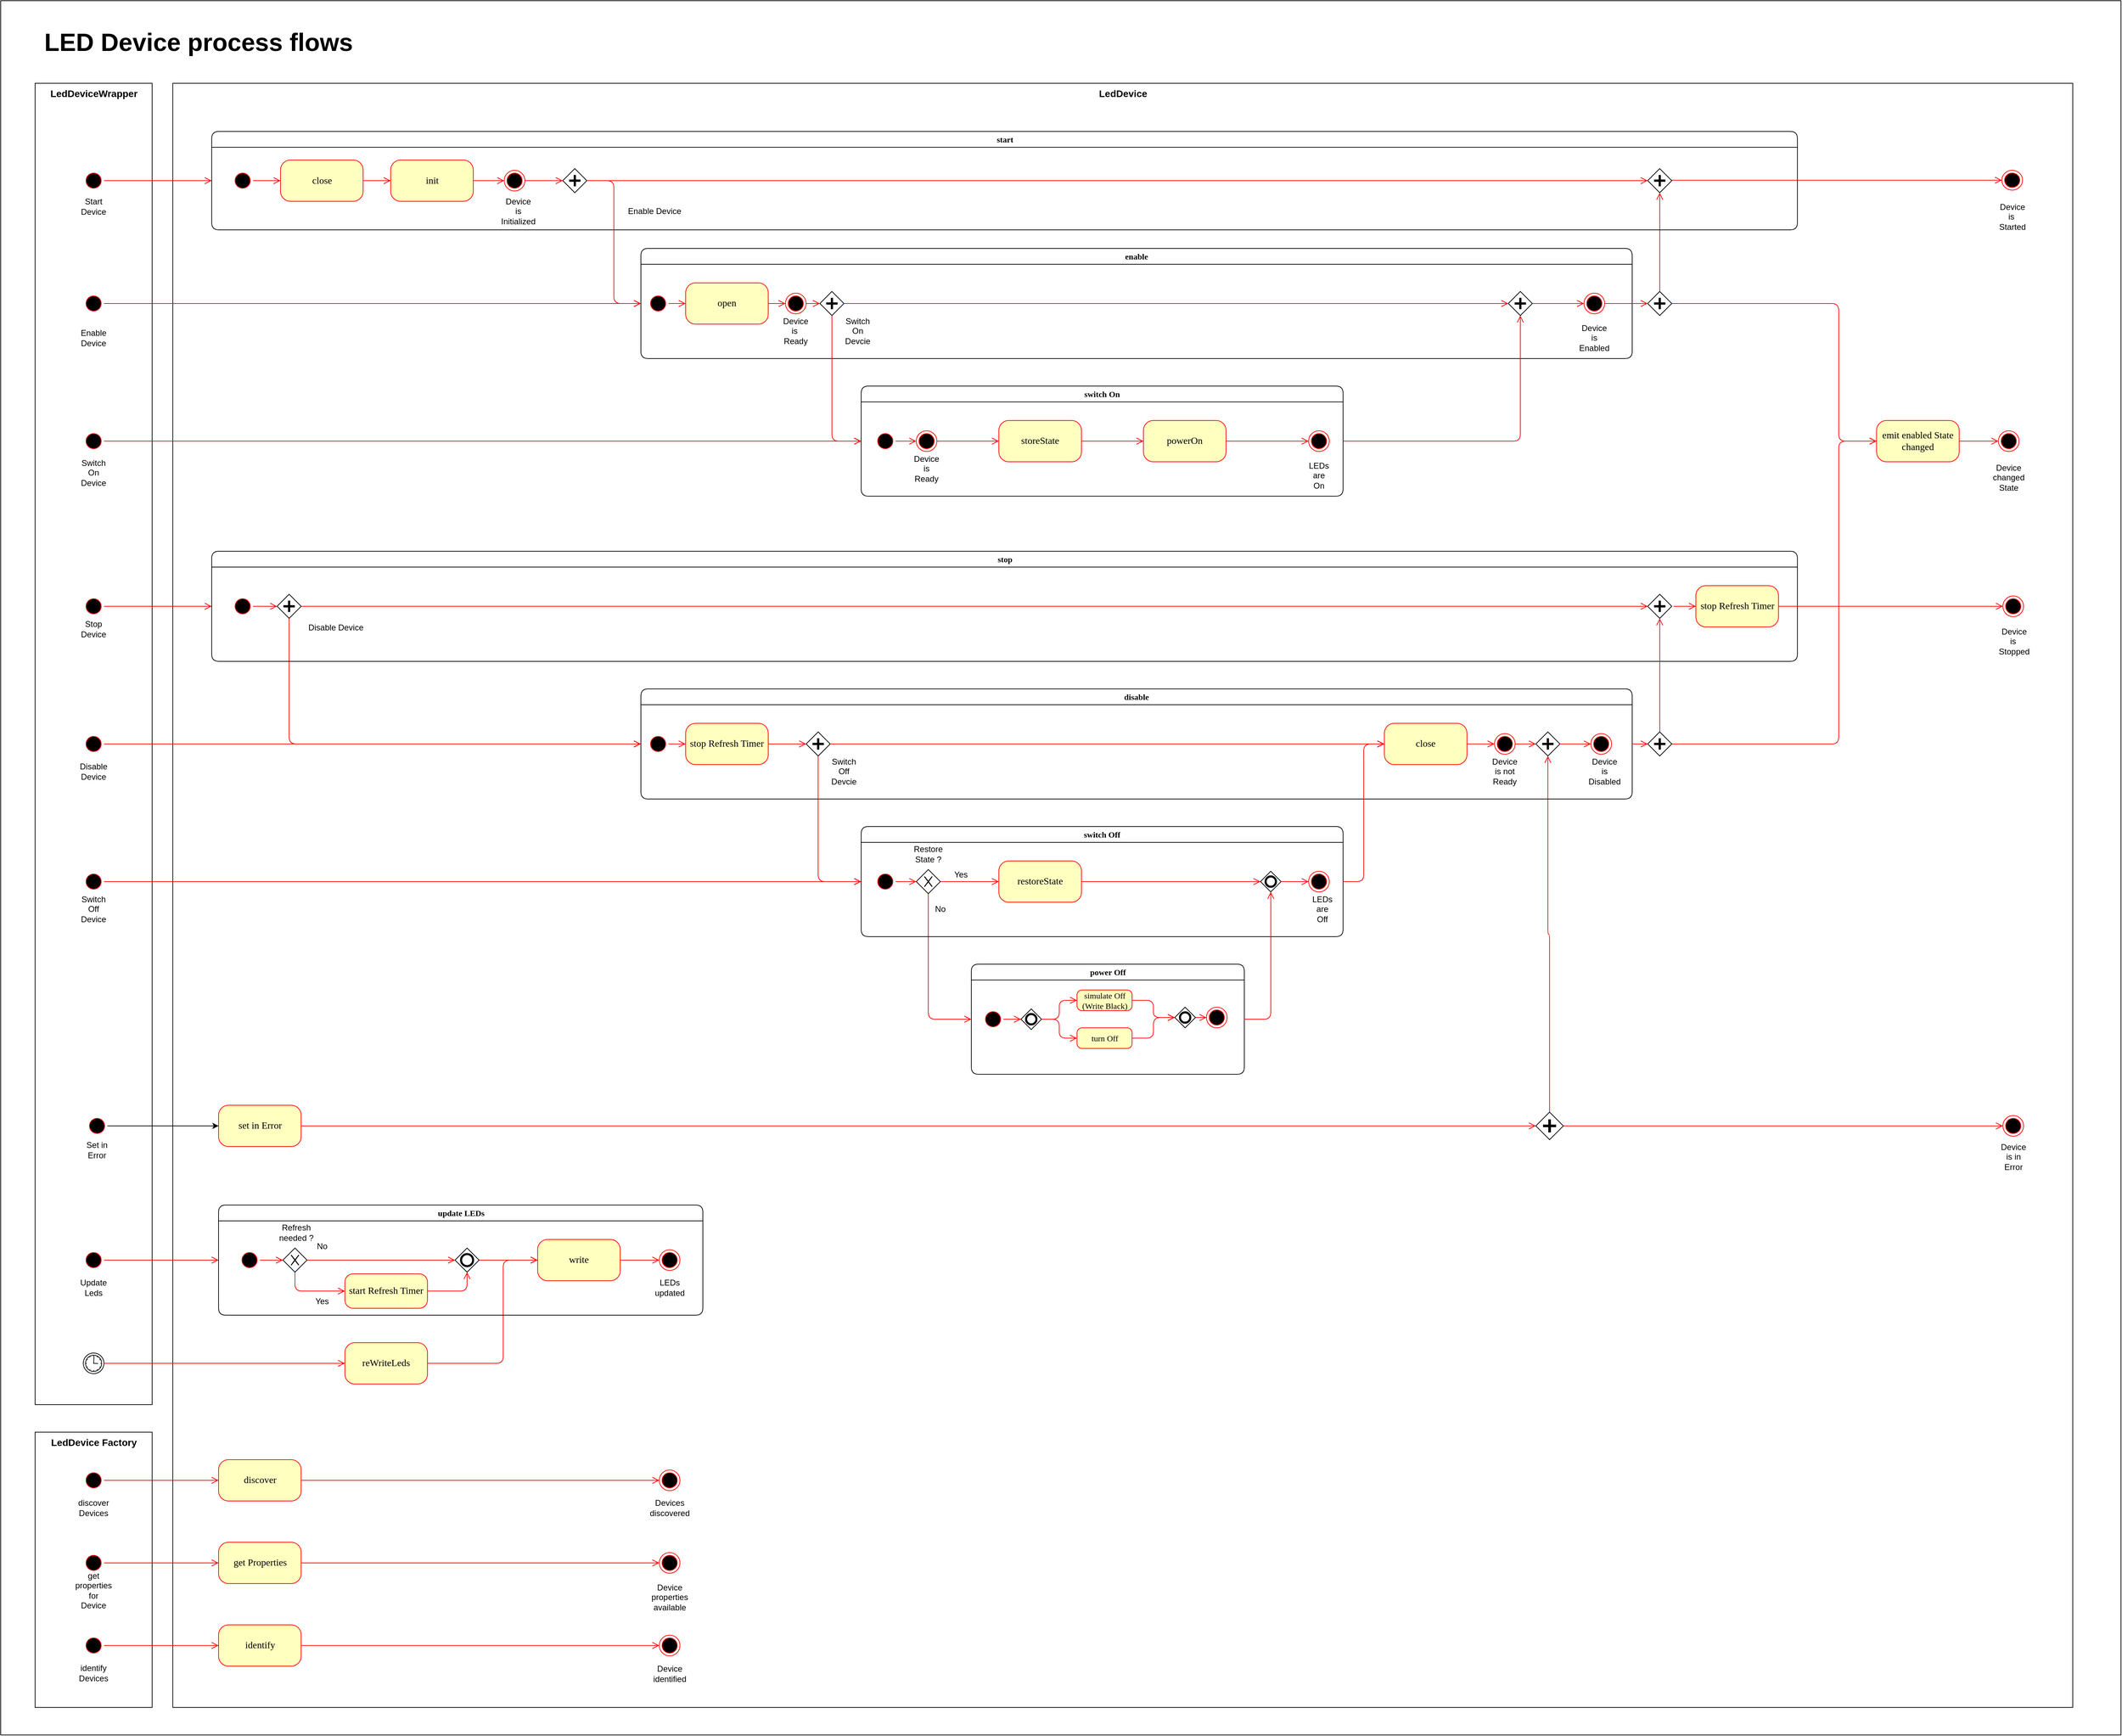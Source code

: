 <mxfile version="13.6.2" type="device"><diagram name="Page-1" id="58cdce13-f638-feb5-8d6f-7d28b1aa9fa0"><mxGraphModel dx="3335" dy="3141" grid="1" gridSize="10" guides="1" tooltips="1" connect="1" arrows="1" fold="1" page="1" pageScale="1" pageWidth="1169" pageHeight="827" background="#ffffff" math="0" shadow="0"><root><mxCell id="0"/><mxCell id="1" parent="0"/><mxCell id="w-TKl8GwstvxRLBTTNbN-2" value="" style="rounded=0;whiteSpace=wrap;html=1;" vertex="1" parent="1"><mxGeometry x="-530" y="-1200" width="3080" height="2520" as="geometry"/></mxCell><mxCell id="w-TKl8GwstvxRLBTTNbN-3" value="&lt;span style=&quot;font-size: 36px&quot;&gt;LED Device process flows&lt;/span&gt;" style="text;strokeColor=none;fillColor=none;html=1;fontSize=24;fontStyle=1;verticalAlign=middle;align=center;" vertex="1" parent="1"><mxGeometry x="-488.5" y="-1160" width="490" height="40" as="geometry"/></mxCell><mxCell id="OEBwHscvcHqH_--UUVuh-1" value="LedDevice Factory" style="html=1;horizontal=1;verticalAlign=top;fontSize=14;fontStyle=1" parent="1" vertex="1"><mxGeometry x="-480" y="880" width="170" height="400" as="geometry"/></mxCell><mxCell id="GcNfNORjStkWyMNzSBY6-26" value="LedDevice" style="html=1;horizontal=1;verticalAlign=top;fontSize=14;fontStyle=1" parent="1" vertex="1"><mxGeometry x="-280" y="-1080" width="2760" height="2360" as="geometry"/></mxCell><mxCell id="GcNfNORjStkWyMNzSBY6-25" value="LedDeviceWrapper" style="html=1;horizontal=1;verticalAlign=top;fontSize=14;fontStyle=1" parent="1" vertex="1"><mxGeometry x="-480" y="-1080" width="170" height="1920" as="geometry"/></mxCell><mxCell id="ybY9aJHZhpWAWAnSMmG9-40" style="edgeStyle=orthogonalEdgeStyle;rounded=1;orthogonalLoop=1;jettySize=auto;html=1;entryX=0;entryY=0.5;entryDx=0;entryDy=0;verticalAlign=bottom;strokeColor=#ff0000;endArrow=open;endSize=8;" parent="1" source="382b91b5511bd0f7-1" target="ybY9aJHZhpWAWAnSMmG9-1" edge="1"><mxGeometry relative="1" as="geometry"/></mxCell><mxCell id="382b91b5511bd0f7-1" value="rr" style="ellipse;html=1;shape=startState;fillColor=#000000;strokeColor=#ff0000;rounded=1;shadow=0;comic=0;labelBackgroundColor=none;fontFamily=Verdana;fontSize=12;fontColor=#000000;align=center;direction=south;" parent="1" vertex="1"><mxGeometry x="-410" y="-953.5" width="30" height="30" as="geometry"/></mxCell><mxCell id="vZSG4kwdgQKQsXS_Xv1a-18" style="edgeStyle=orthogonalEdgeStyle;rounded=1;orthogonalLoop=1;jettySize=auto;html=1;entryX=0;entryY=0.5;entryDx=0;entryDy=0;verticalAlign=bottom;strokeColor=#ff0000;endArrow=open;endSize=8;exitX=0.5;exitY=1;exitDx=0;exitDy=0;" parent="1" source="OOtP5NxGiASR6PwRfcax-1" target="9YLg9PnzD5-421YxA_fW-31" edge="1"><mxGeometry relative="1" as="geometry"><mxPoint x="840" y="93.38" as="sourcePoint"/></mxGeometry></mxCell><mxCell id="ybY9aJHZhpWAWAnSMmG9-106" style="edgeStyle=orthogonalEdgeStyle;rounded=1;orthogonalLoop=1;jettySize=auto;html=1;entryX=0;entryY=0.5;entryDx=0;entryDy=0;verticalAlign=bottom;strokeColor=#ff0000;endArrow=open;endSize=8;" parent="1" source="vZSG4kwdgQKQsXS_Xv1a-10" target="ybY9aJHZhpWAWAnSMmG9-78" edge="1"><mxGeometry relative="1" as="geometry"><mxPoint x="445" y="-659" as="targetPoint"/></mxGeometry></mxCell><mxCell id="vZSG4kwdgQKQsXS_Xv1a-10" value="rr" style="ellipse;html=1;shape=startState;fillColor=#000000;strokeColor=#ff0000;rounded=1;shadow=0;comic=0;labelBackgroundColor=none;fontFamily=Verdana;fontSize=12;fontColor=#000000;align=center;direction=south;" parent="1" vertex="1"><mxGeometry x="-410" y="-775.0" width="30" height="30" as="geometry"/></mxCell><mxCell id="vZSG4kwdgQKQsXS_Xv1a-22" style="edgeStyle=orthogonalEdgeStyle;rounded=1;orthogonalLoop=1;jettySize=auto;html=1;exitX=0.5;exitY=0;exitDx=0;exitDy=0;entryX=0;entryY=0.5;entryDx=0;entryDy=0;verticalAlign=bottom;strokeColor=#ff0000;endArrow=open;endSize=8;" parent="1" source="vZSG4kwdgQKQsXS_Xv1a-11" target="ybY9aJHZhpWAWAnSMmG9-201" edge="1"><mxGeometry relative="1" as="geometry"><mxPoint x="-128.5" y="-460.25" as="targetPoint"/></mxGeometry></mxCell><mxCell id="vZSG4kwdgQKQsXS_Xv1a-11" value="rr" style="ellipse;html=1;shape=startState;fillColor=#000000;strokeColor=#ff0000;rounded=1;shadow=0;comic=0;labelBackgroundColor=none;fontFamily=Verdana;fontSize=12;fontColor=#000000;align=center;direction=south;" parent="1" vertex="1"><mxGeometry x="-410" y="-335.0" width="30" height="30" as="geometry"/></mxCell><mxCell id="vZSG4kwdgQKQsXS_Xv1a-34" value="close" style="rounded=1;whiteSpace=wrap;html=1;arcSize=24;fillColor=#ffffc0;strokeColor=#ff0000;shadow=0;comic=0;labelBackgroundColor=none;fontFamily=Verdana;fontSize=14;fontColor=#000000;align=center;" parent="1" vertex="1"><mxGeometry x="-123.5" y="-968.5" width="120" height="60" as="geometry"/></mxCell><mxCell id="vZSG4kwdgQKQsXS_Xv1a-35" value="init" style="rounded=1;whiteSpace=wrap;html=1;arcSize=24;fillColor=#ffffc0;strokeColor=#ff0000;shadow=0;comic=0;labelBackgroundColor=none;fontFamily=Verdana;fontSize=14;fontColor=#000000;align=center;" parent="1" vertex="1"><mxGeometry x="36.5" y="-968.5" width="120" height="60" as="geometry"/></mxCell><mxCell id="vZSG4kwdgQKQsXS_Xv1a-37" style="edgeStyle=orthogonalEdgeStyle;rounded=1;orthogonalLoop=1;jettySize=auto;html=1;exitX=1;exitY=0.5;exitDx=0;exitDy=0;verticalAlign=bottom;strokeColor=#ff0000;endArrow=open;endSize=8;entryX=0;entryY=0.5;entryDx=0;entryDy=0;" parent="1" source="vZSG4kwdgQKQsXS_Xv1a-34" target="vZSG4kwdgQKQsXS_Xv1a-35" edge="1"><mxGeometry relative="1" as="geometry"><mxPoint x="-93.5" y="-880" as="sourcePoint"/><mxPoint x="56.5" y="-950" as="targetPoint"/></mxGeometry></mxCell><mxCell id="vZSG4kwdgQKQsXS_Xv1a-40" value="Start Device" style="text;html=1;strokeColor=none;fillColor=none;align=center;verticalAlign=middle;whiteSpace=wrap;rounded=0;" parent="1" vertex="1"><mxGeometry x="-415" y="-911.25" width="40" height="20" as="geometry"/></mxCell><mxCell id="vZSG4kwdgQKQsXS_Xv1a-41" value="Stop Device" style="text;html=1;strokeColor=none;fillColor=none;align=center;verticalAlign=middle;whiteSpace=wrap;rounded=0;" parent="1" vertex="1"><mxGeometry x="-415" y="-297" width="40" height="20" as="geometry"/></mxCell><mxCell id="vZSG4kwdgQKQsXS_Xv1a-42" value="Enable Device" style="text;html=1;strokeColor=none;fillColor=none;align=center;verticalAlign=middle;whiteSpace=wrap;rounded=0;" parent="1" vertex="1"><mxGeometry x="-415" y="-720" width="40" height="20" as="geometry"/></mxCell><mxCell id="GcNfNORjStkWyMNzSBY6-29" value="rr" style="ellipse;html=1;shape=startState;fillColor=#000000;strokeColor=#ff0000;rounded=1;shadow=0;comic=0;labelBackgroundColor=none;fontFamily=Verdana;fontSize=12;fontColor=#000000;align=center;direction=south;" parent="1" vertex="1"><mxGeometry x="-410" y="615" width="30" height="30" as="geometry"/></mxCell><mxCell id="GcNfNORjStkWyMNzSBY6-30" value="Update&lt;br&gt;Leds" style="text;html=1;strokeColor=none;fillColor=none;align=center;verticalAlign=middle;whiteSpace=wrap;rounded=0;" parent="1" vertex="1"><mxGeometry x="-415" y="660" width="40" height="20" as="geometry"/></mxCell><mxCell id="GcNfNORjStkWyMNzSBY6-31" style="edgeStyle=orthogonalEdgeStyle;rounded=1;orthogonalLoop=1;jettySize=auto;html=1;exitX=0.5;exitY=0;exitDx=0;exitDy=0;entryX=0;entryY=0.5;entryDx=0;entryDy=0;verticalAlign=bottom;strokeColor=#ff0000;endArrow=open;endSize=8;" parent="1" source="GcNfNORjStkWyMNzSBY6-29" target="9YLg9PnzD5-421YxA_fW-58" edge="1"><mxGeometry relative="1" as="geometry"><mxPoint x="-250" y="660" as="sourcePoint"/><mxPoint x="-215" y="830" as="targetPoint"/></mxGeometry></mxCell><mxCell id="GcNfNORjStkWyMNzSBY6-32" value="discover" style="rounded=1;whiteSpace=wrap;html=1;arcSize=24;fillColor=#ffffc0;strokeColor=#ff0000;shadow=0;comic=0;labelBackgroundColor=none;fontFamily=Verdana;fontSize=14;fontColor=#000000;align=center;" parent="1" vertex="1"><mxGeometry x="-213.5" y="920" width="120" height="60" as="geometry"/></mxCell><mxCell id="GcNfNORjStkWyMNzSBY6-33" value="rr" style="ellipse;html=1;shape=startState;fillColor=#000000;strokeColor=#ff0000;rounded=1;shadow=0;comic=0;labelBackgroundColor=none;fontFamily=Verdana;fontSize=12;fontColor=#000000;align=center;direction=south;" parent="1" vertex="1"><mxGeometry x="-410" y="935" width="30" height="30" as="geometry"/></mxCell><mxCell id="GcNfNORjStkWyMNzSBY6-34" value="discover&lt;br&gt;Devices" style="text;html=1;strokeColor=none;fillColor=none;align=center;verticalAlign=middle;whiteSpace=wrap;rounded=0;" parent="1" vertex="1"><mxGeometry x="-415" y="980" width="40" height="20" as="geometry"/></mxCell><mxCell id="GcNfNORjStkWyMNzSBY6-35" style="edgeStyle=orthogonalEdgeStyle;rounded=1;orthogonalLoop=1;jettySize=auto;html=1;exitX=0.5;exitY=0;exitDx=0;exitDy=0;entryX=0;entryY=0.5;entryDx=0;entryDy=0;verticalAlign=bottom;strokeColor=#ff0000;endArrow=open;endSize=8;" parent="1" source="GcNfNORjStkWyMNzSBY6-33" target="GcNfNORjStkWyMNzSBY6-32" edge="1"><mxGeometry relative="1" as="geometry"><mxPoint x="-255" y="780" as="sourcePoint"/><mxPoint x="-210" y="780" as="targetPoint"/></mxGeometry></mxCell><mxCell id="GcNfNORjStkWyMNzSBY6-36" value="get Properties" style="rounded=1;whiteSpace=wrap;html=1;arcSize=24;fillColor=#ffffc0;strokeColor=#ff0000;shadow=0;comic=0;labelBackgroundColor=none;fontFamily=Verdana;fontSize=14;fontColor=#000000;align=center;" parent="1" vertex="1"><mxGeometry x="-213.5" y="1040" width="120" height="60" as="geometry"/></mxCell><mxCell id="GcNfNORjStkWyMNzSBY6-37" value="rr" style="ellipse;html=1;shape=startState;fillColor=#000000;strokeColor=#ff0000;rounded=1;shadow=0;comic=0;labelBackgroundColor=none;fontFamily=Verdana;fontSize=12;fontColor=#000000;align=center;direction=south;" parent="1" vertex="1"><mxGeometry x="-410" y="1055" width="30" height="30" as="geometry"/></mxCell><mxCell id="GcNfNORjStkWyMNzSBY6-38" value="get properties for Device" style="text;html=1;strokeColor=none;fillColor=none;align=center;verticalAlign=middle;whiteSpace=wrap;rounded=0;" parent="1" vertex="1"><mxGeometry x="-415" y="1100" width="40" height="20" as="geometry"/></mxCell><mxCell id="GcNfNORjStkWyMNzSBY6-39" style="edgeStyle=orthogonalEdgeStyle;rounded=1;orthogonalLoop=1;jettySize=auto;html=1;exitX=0.5;exitY=0;exitDx=0;exitDy=0;entryX=0;entryY=0.5;entryDx=0;entryDy=0;verticalAlign=bottom;strokeColor=#ff0000;endArrow=open;endSize=8;" parent="1" source="GcNfNORjStkWyMNzSBY6-37" target="GcNfNORjStkWyMNzSBY6-36" edge="1"><mxGeometry relative="1" as="geometry"><mxPoint x="-255" y="900" as="sourcePoint"/><mxPoint x="-210" y="900" as="targetPoint"/></mxGeometry></mxCell><mxCell id="GcNfNORjStkWyMNzSBY6-40" value="reWriteLeds" style="rounded=1;whiteSpace=wrap;html=1;arcSize=24;fillColor=#ffffc0;strokeColor=#ff0000;shadow=0;comic=0;labelBackgroundColor=none;fontFamily=Verdana;fontSize=14;fontColor=#000000;align=center;" parent="1" vertex="1"><mxGeometry x="-30" y="750" width="120" height="60" as="geometry"/></mxCell><mxCell id="GcNfNORjStkWyMNzSBY6-42" value="" style="shape=mxgraph.bpmn.shape;html=1;verticalLabelPosition=bottom;labelBackgroundColor=#ffffff;verticalAlign=top;align=center;perimeter=ellipsePerimeter;outlineConnect=0;outline=standard;symbol=timer;" parent="1" vertex="1"><mxGeometry x="-410" y="765" width="30" height="30" as="geometry"/></mxCell><mxCell id="GcNfNORjStkWyMNzSBY6-45" style="edgeStyle=orthogonalEdgeStyle;rounded=1;orthogonalLoop=1;jettySize=auto;html=1;exitX=1;exitY=0.5;exitDx=0;exitDy=0;entryX=0;entryY=0.5;entryDx=0;entryDy=0;verticalAlign=bottom;strokeColor=#ff0000;endArrow=open;endSize=8;" parent="1" source="GcNfNORjStkWyMNzSBY6-42" target="GcNfNORjStkWyMNzSBY6-40" edge="1"><mxGeometry relative="1" as="geometry"><mxPoint x="-361.5" y="670" as="sourcePoint"/><mxPoint x="-316.5" y="670" as="targetPoint"/></mxGeometry></mxCell><mxCell id="GcNfNORjStkWyMNzSBY6-46" style="edgeStyle=orthogonalEdgeStyle;rounded=1;orthogonalLoop=1;jettySize=auto;html=1;entryX=0;entryY=0.5;entryDx=0;entryDy=0;verticalAlign=bottom;strokeColor=#ff0000;endArrow=open;endSize=8;exitX=1;exitY=0.5;exitDx=0;exitDy=0;" parent="1" source="GcNfNORjStkWyMNzSBY6-40" target="9YLg9PnzD5-421YxA_fW-66" edge="1"><mxGeometry relative="1" as="geometry"><mxPoint x="-356.5" y="771" as="sourcePoint"/><mxPoint x="-136.5" y="681" as="targetPoint"/><Array as="points"><mxPoint x="200" y="780"/><mxPoint x="200" y="630"/></Array></mxGeometry></mxCell><mxCell id="GcNfNORjStkWyMNzSBY6-55" style="edgeStyle=orthogonalEdgeStyle;rounded=1;orthogonalLoop=1;jettySize=auto;html=1;exitX=1;exitY=0.5;exitDx=0;exitDy=0;entryX=0;entryY=0.5;entryDx=0;entryDy=0;verticalAlign=bottom;strokeColor=#ff0000;endArrow=open;endSize=8;" parent="1" source="GcNfNORjStkWyMNzSBY6-32" target="GcNfNORjStkWyMNzSBY6-57" edge="1"><mxGeometry relative="1" as="geometry"><mxPoint x="130" y="950" as="targetPoint"/><mxPoint x="70" y="950" as="sourcePoint"/></mxGeometry></mxCell><mxCell id="GcNfNORjStkWyMNzSBY6-56" value="Devices discovered" style="text;html=1;strokeColor=none;fillColor=none;align=center;verticalAlign=middle;whiteSpace=wrap;rounded=0;" parent="1" vertex="1"><mxGeometry x="421.78" y="980" width="40" height="20" as="geometry"/></mxCell><mxCell id="GcNfNORjStkWyMNzSBY6-57" value="" style="ellipse;html=1;shape=endState;fillColor=#000000;strokeColor=#ff0000;" parent="1" vertex="1"><mxGeometry x="426.78" y="935" width="30" height="30" as="geometry"/></mxCell><mxCell id="GcNfNORjStkWyMNzSBY6-60" style="edgeStyle=orthogonalEdgeStyle;rounded=1;orthogonalLoop=1;jettySize=auto;html=1;exitX=1;exitY=0.5;exitDx=0;exitDy=0;entryX=0;entryY=0.5;entryDx=0;entryDy=0;verticalAlign=bottom;strokeColor=#ff0000;endArrow=open;endSize=8;" parent="1" source="GcNfNORjStkWyMNzSBY6-36" target="GcNfNORjStkWyMNzSBY6-62" edge="1"><mxGeometry relative="1" as="geometry"><mxPoint x="130" y="1065" as="targetPoint"/><mxPoint x="70" y="1065" as="sourcePoint"/></mxGeometry></mxCell><mxCell id="GcNfNORjStkWyMNzSBY6-61" value="Device&lt;br&gt;properties available" style="text;html=1;strokeColor=none;fillColor=none;align=center;verticalAlign=middle;whiteSpace=wrap;rounded=0;" parent="1" vertex="1"><mxGeometry x="421.78" y="1110" width="40" height="20" as="geometry"/></mxCell><mxCell id="GcNfNORjStkWyMNzSBY6-62" value="" style="ellipse;html=1;shape=endState;fillColor=#000000;strokeColor=#ff0000;" parent="1" vertex="1"><mxGeometry x="426.78" y="1055" width="30" height="30" as="geometry"/></mxCell><mxCell id="GcNfNORjStkWyMNzSBY6-77" value="switch Off" style="swimlane;whiteSpace=wrap;html=1;rounded=1;shadow=0;comic=0;labelBackgroundColor=none;strokeWidth=1;fontFamily=Verdana;fontSize=12;align=center;" parent="1" vertex="1"><mxGeometry x="720" width="700" height="160" as="geometry"/></mxCell><mxCell id="vZSG4kwdgQKQsXS_Xv1a-49" value="LEDs are&lt;br&gt;Off" style="text;html=1;strokeColor=none;fillColor=none;align=center;verticalAlign=middle;whiteSpace=wrap;rounded=0;" parent="GcNfNORjStkWyMNzSBY6-77" vertex="1"><mxGeometry x="650.0" y="110" width="40" height="20" as="geometry"/></mxCell><mxCell id="OOtP5NxGiASR6PwRfcax-1" value="" style="shape=mxgraph.bpmn.shape;html=1;verticalLabelPosition=bottom;labelBackgroundColor=#ffffff;verticalAlign=top;align=center;perimeter=rhombusPerimeter;background=gateway;outlineConnect=0;outline=none;symbol=exclusiveGw;" parent="GcNfNORjStkWyMNzSBY6-77" vertex="1"><mxGeometry x="80" y="62.5" width="35" height="35" as="geometry"/></mxCell><mxCell id="vZSG4kwdgQKQsXS_Xv1a-4" value="restoreState" style="rounded=1;whiteSpace=wrap;html=1;arcSize=24;fillColor=#ffffc0;strokeColor=#ff0000;shadow=0;comic=0;labelBackgroundColor=none;fontFamily=Verdana;fontSize=14;fontColor=#000000;align=center;" parent="GcNfNORjStkWyMNzSBY6-77" vertex="1"><mxGeometry x="200.0" y="50.0" width="120" height="60" as="geometry"/></mxCell><mxCell id="vZSG4kwdgQKQsXS_Xv1a-17" style="edgeStyle=orthogonalEdgeStyle;rounded=1;orthogonalLoop=1;jettySize=auto;html=1;exitX=1;exitY=0.5;exitDx=0;exitDy=0;entryX=0;entryY=0.5;entryDx=0;entryDy=0;verticalAlign=bottom;strokeColor=#ff0000;endArrow=open;endSize=8;" parent="GcNfNORjStkWyMNzSBY6-77" source="OOtP5NxGiASR6PwRfcax-1" target="vZSG4kwdgQKQsXS_Xv1a-4" edge="1"><mxGeometry relative="1" as="geometry"><mxPoint x="216" y="94" as="sourcePoint"/></mxGeometry></mxCell><mxCell id="OOtP5NxGiASR6PwRfcax-3" value="" style="shape=mxgraph.bpmn.shape;html=1;verticalLabelPosition=bottom;labelBackgroundColor=#ffffff;verticalAlign=top;align=center;perimeter=rhombusPerimeter;background=gateway;outlineConnect=0;outline=end;symbol=general;" parent="GcNfNORjStkWyMNzSBY6-77" vertex="1"><mxGeometry x="580" y="65.0" width="30" height="30" as="geometry"/></mxCell><mxCell id="OOtP5NxGiASR6PwRfcax-4" style="edgeStyle=orthogonalEdgeStyle;rounded=1;orthogonalLoop=1;jettySize=auto;html=1;verticalAlign=bottom;strokeColor=#ff0000;endArrow=open;endSize=8;entryX=0;entryY=0.5;entryDx=0;entryDy=0;exitX=1;exitY=0.5;exitDx=0;exitDy=0;" parent="GcNfNORjStkWyMNzSBY6-77" source="vZSG4kwdgQKQsXS_Xv1a-4" target="OOtP5NxGiASR6PwRfcax-3" edge="1"><mxGeometry relative="1" as="geometry"><mxPoint x="440" y="93" as="sourcePoint"/><mxPoint x="645" y="99.38" as="targetPoint"/></mxGeometry></mxCell><mxCell id="5tJjgSZQZBxopNQJ3j3O-5" value="Restore State ?" style="text;html=1;strokeColor=none;fillColor=none;align=center;verticalAlign=middle;whiteSpace=wrap;rounded=0;" parent="GcNfNORjStkWyMNzSBY6-77" vertex="1"><mxGeometry x="70" y="30" width="55" height="20" as="geometry"/></mxCell><mxCell id="5tJjgSZQZBxopNQJ3j3O-6" value="Yes" style="text;html=1;strokeColor=none;fillColor=none;align=center;verticalAlign=middle;whiteSpace=wrap;rounded=0;" parent="GcNfNORjStkWyMNzSBY6-77" vertex="1"><mxGeometry x="125" y="60" width="40" height="20" as="geometry"/></mxCell><mxCell id="5tJjgSZQZBxopNQJ3j3O-8" value="No" style="text;html=1;strokeColor=none;fillColor=none;align=center;verticalAlign=middle;whiteSpace=wrap;rounded=0;" parent="GcNfNORjStkWyMNzSBY6-77" vertex="1"><mxGeometry x="95" y="110" width="40" height="20" as="geometry"/></mxCell><mxCell id="GcNfNORjStkWyMNzSBY6-87" value="switch On" style="swimlane;whiteSpace=wrap;html=1;rounded=1;shadow=0;comic=0;labelBackgroundColor=none;strokeWidth=1;fontFamily=Verdana;fontSize=12;align=center;" parent="1" vertex="1"><mxGeometry x="720" y="-640" width="700" height="160" as="geometry"/></mxCell><mxCell id="vZSG4kwdgQKQsXS_Xv1a-3" value="powerOn" style="rounded=1;whiteSpace=wrap;html=1;arcSize=24;fillColor=#ffffc0;strokeColor=#ff0000;shadow=0;comic=0;labelBackgroundColor=none;fontFamily=Verdana;fontSize=14;fontColor=#000000;align=center;" parent="GcNfNORjStkWyMNzSBY6-87" vertex="1"><mxGeometry x="410" y="50" width="120" height="60" as="geometry"/></mxCell><mxCell id="vZSG4kwdgQKQsXS_Xv1a-16" style="edgeStyle=orthogonalEdgeStyle;rounded=1;orthogonalLoop=1;jettySize=auto;html=1;exitX=1;exitY=0.5;exitDx=0;exitDy=0;entryX=0;entryY=0.5;entryDx=0;entryDy=0;verticalAlign=bottom;strokeColor=#ff0000;endArrow=open;endSize=8;" parent="GcNfNORjStkWyMNzSBY6-87" source="vZSG4kwdgQKQsXS_Xv1a-5" target="vZSG4kwdgQKQsXS_Xv1a-3" edge="1"><mxGeometry relative="1" as="geometry"/></mxCell><mxCell id="vZSG4kwdgQKQsXS_Xv1a-5" value="storeState" style="rounded=1;whiteSpace=wrap;html=1;arcSize=24;fillColor=#ffffc0;strokeColor=#ff0000;shadow=0;comic=0;labelBackgroundColor=none;fontFamily=Verdana;fontSize=14;fontColor=#000000;align=center;" parent="GcNfNORjStkWyMNzSBY6-87" vertex="1"><mxGeometry x="200.0" y="50" width="120" height="60" as="geometry"/></mxCell><mxCell id="vZSG4kwdgQKQsXS_Xv1a-15" style="edgeStyle=orthogonalEdgeStyle;rounded=1;orthogonalLoop=1;jettySize=auto;html=1;exitX=1;exitY=0.5;exitDx=0;exitDy=0;entryX=0;entryY=0.5;entryDx=0;entryDy=0;verticalAlign=bottom;strokeColor=#ff0000;endArrow=open;endSize=8;" parent="GcNfNORjStkWyMNzSBY6-87" source="ybY9aJHZhpWAWAnSMmG9-168" target="vZSG4kwdgQKQsXS_Xv1a-5" edge="1"><mxGeometry relative="1" as="geometry"/></mxCell><mxCell id="vZSG4kwdgQKQsXS_Xv1a-23" value="" style="ellipse;html=1;shape=endState;fillColor=#000000;strokeColor=#ff0000;" parent="GcNfNORjStkWyMNzSBY6-87" vertex="1"><mxGeometry x="650" y="65" width="30" height="30" as="geometry"/></mxCell><mxCell id="vZSG4kwdgQKQsXS_Xv1a-25" style="edgeStyle=orthogonalEdgeStyle;rounded=1;orthogonalLoop=1;jettySize=auto;html=1;entryX=0;entryY=0.5;entryDx=0;entryDy=0;verticalAlign=bottom;strokeColor=#ff0000;endArrow=open;endSize=8;entryPerimeter=0;" parent="GcNfNORjStkWyMNzSBY6-87" source="vZSG4kwdgQKQsXS_Xv1a-3" target="vZSG4kwdgQKQsXS_Xv1a-23" edge="1"><mxGeometry relative="1" as="geometry"><mxPoint x="869" y="89" as="targetPoint"/><mxPoint x="649" y="89" as="sourcePoint"/></mxGeometry></mxCell><mxCell id="vZSG4kwdgQKQsXS_Xv1a-48" value="LEDs are&lt;br&gt;On" style="text;html=1;strokeColor=none;fillColor=none;align=center;verticalAlign=middle;whiteSpace=wrap;rounded=0;" parent="GcNfNORjStkWyMNzSBY6-87" vertex="1"><mxGeometry x="645.0" y="120" width="40" height="20" as="geometry"/></mxCell><mxCell id="5tJjgSZQZBxopNQJ3j3O-12" style="edgeStyle=orthogonalEdgeStyle;rounded=1;orthogonalLoop=1;jettySize=auto;html=1;entryX=0;entryY=0.5;entryDx=0;entryDy=0;verticalAlign=bottom;strokeColor=#ff0000;endArrow=open;endSize=8;" parent="GcNfNORjStkWyMNzSBY6-87" source="GcNfNORjStkWyMNzSBY6-88" target="ybY9aJHZhpWAWAnSMmG9-168" edge="1"><mxGeometry relative="1" as="geometry"/></mxCell><mxCell id="GcNfNORjStkWyMNzSBY6-88" value="rr" style="ellipse;html=1;shape=startState;fillColor=#000000;strokeColor=#ff0000;rounded=1;shadow=0;comic=0;labelBackgroundColor=none;fontFamily=Verdana;fontSize=12;fontColor=#000000;align=center;direction=south;" parent="GcNfNORjStkWyMNzSBY6-87" vertex="1"><mxGeometry x="20" y="65" width="30" height="30" as="geometry"/></mxCell><mxCell id="ybY9aJHZhpWAWAnSMmG9-168" value="" style="ellipse;html=1;shape=endState;fillColor=#000000;strokeColor=#ff0000;" parent="GcNfNORjStkWyMNzSBY6-87" vertex="1"><mxGeometry x="80" y="65" width="30" height="30" as="geometry"/></mxCell><mxCell id="ybY9aJHZhpWAWAnSMmG9-170" value="Device&lt;br&gt;is&lt;br&gt;Ready" style="text;html=1;strokeColor=none;fillColor=none;align=center;verticalAlign=middle;whiteSpace=wrap;rounded=0;" parent="GcNfNORjStkWyMNzSBY6-87" vertex="1"><mxGeometry x="60" y="110" width="70" height="20" as="geometry"/></mxCell><mxCell id="GcNfNORjStkWyMNzSBY6-94" style="edgeStyle=orthogonalEdgeStyle;rounded=1;orthogonalLoop=1;jettySize=auto;html=1;exitX=1;exitY=0.5;exitDx=0;exitDy=0;entryX=0;entryY=0.5;entryDx=0;entryDy=0;fontSize=11;verticalAlign=bottom;strokeColor=#ff0000;endArrow=open;endSize=8;" parent="1" source="GcNfNORjStkWyMNzSBY6-89" target="GcNfNORjStkWyMNzSBY6-92" edge="1"><mxGeometry relative="1" as="geometry"/></mxCell><mxCell id="GcNfNORjStkWyMNzSBY6-89" value="emit enabled State changed" style="rounded=1;whiteSpace=wrap;html=1;arcSize=24;fillColor=#ffffc0;strokeColor=#ff0000;shadow=0;comic=0;labelBackgroundColor=none;fontFamily=Verdana;fontSize=14;fontColor=#000000;align=center;" parent="1" vertex="1"><mxGeometry x="2195.0" y="-590.0" width="120" height="60" as="geometry"/></mxCell><mxCell id="GcNfNORjStkWyMNzSBY6-92" value="" style="ellipse;html=1;shape=endState;fillColor=#000000;strokeColor=#ff0000;" parent="1" vertex="1"><mxGeometry x="2372" y="-575.0" width="30" height="30" as="geometry"/></mxCell><mxCell id="GcNfNORjStkWyMNzSBY6-97" style="edgeStyle=orthogonalEdgeStyle;rounded=1;orthogonalLoop=1;jettySize=auto;html=1;exitX=1;exitY=0.5;exitDx=0;exitDy=0;entryX=0;entryY=0.5;entryDx=0;entryDy=0;fontSize=11;verticalAlign=bottom;strokeColor=#ff0000;endArrow=open;endSize=8;" parent="1" source="GcNfNORjStkWyMNzSBY6-105" target="GcNfNORjStkWyMNzSBY6-96" edge="1"><mxGeometry relative="1" as="geometry"><mxPoint x="1893" y="1050.0" as="sourcePoint"/></mxGeometry></mxCell><mxCell id="ybY9aJHZhpWAWAnSMmG9-72" style="edgeStyle=orthogonalEdgeStyle;rounded=1;orthogonalLoop=1;jettySize=auto;html=1;entryX=0;entryY=0.5;entryDx=0;entryDy=0;verticalAlign=bottom;strokeColor=#ff0000;endArrow=open;endSize=8;" parent="1" source="GcNfNORjStkWyMNzSBY6-95" target="GcNfNORjStkWyMNzSBY6-105" edge="1"><mxGeometry relative="1" as="geometry"/></mxCell><mxCell id="GcNfNORjStkWyMNzSBY6-95" value="set in Error" style="rounded=1;whiteSpace=wrap;html=1;arcSize=24;fillColor=#ffffc0;strokeColor=#ff0000;shadow=0;comic=0;labelBackgroundColor=none;fontFamily=Verdana;fontSize=14;fontColor=#000000;align=center;" parent="1" vertex="1"><mxGeometry x="-213.5" y="405" width="120" height="60" as="geometry"/></mxCell><mxCell id="GcNfNORjStkWyMNzSBY6-96" value="" style="ellipse;html=1;shape=endState;fillColor=#000000;strokeColor=#ff0000;" parent="1" vertex="1"><mxGeometry x="2378.5" y="420" width="30" height="30" as="geometry"/></mxCell><mxCell id="GcNfNORjStkWyMNzSBY6-98" value="Device is in Error" style="text;html=1;strokeColor=none;fillColor=none;align=center;verticalAlign=middle;whiteSpace=wrap;rounded=0;" parent="1" vertex="1"><mxGeometry x="2373.5" y="470" width="40" height="20" as="geometry"/></mxCell><mxCell id="ybY9aJHZhpWAWAnSMmG9-242" style="edgeStyle=orthogonalEdgeStyle;rounded=1;orthogonalLoop=1;jettySize=auto;html=1;verticalAlign=bottom;strokeColor=#ff0000;endArrow=open;endSize=8;exitX=0.5;exitY=0;exitDx=0;exitDy=0;" parent="1" source="9YLg9PnzD5-421YxA_fW-94" target="UdN7lvk6jgGbnqo6TGe9-12" edge="1"><mxGeometry relative="1" as="geometry"><mxPoint x="1880" y="-919.12" as="targetPoint"/></mxGeometry></mxCell><mxCell id="ybY9aJHZhpWAWAnSMmG9-236" style="edgeStyle=orthogonalEdgeStyle;rounded=1;orthogonalLoop=1;jettySize=auto;html=1;verticalAlign=bottom;strokeColor=#ff0000;endArrow=open;endSize=8;entryX=0.5;entryY=1;entryDx=0;entryDy=0;" parent="1" source="GcNfNORjStkWyMNzSBY6-105" target="UdN7lvk6jgGbnqo6TGe9-10" edge="1"><mxGeometry relative="1" as="geometry"><mxPoint x="1720" y="-100" as="targetPoint"/></mxGeometry></mxCell><mxCell id="GcNfNORjStkWyMNzSBY6-105" value="" style="shape=mxgraph.bpmn.shape;html=1;verticalLabelPosition=bottom;labelBackgroundColor=#ffffff;verticalAlign=top;align=center;perimeter=rhombusPerimeter;background=gateway;outlineConnect=0;outline=none;symbol=parallelGw;fontSize=14;" parent="1" vertex="1"><mxGeometry x="1700.0" y="415" width="40" height="40" as="geometry"/></mxCell><mxCell id="GcNfNORjStkWyMNzSBY6-108" value="Device changed State" style="text;html=1;strokeColor=none;fillColor=none;align=center;verticalAlign=middle;whiteSpace=wrap;rounded=0;" parent="1" vertex="1"><mxGeometry x="2367" y="-517.12" width="40" height="20" as="geometry"/></mxCell><mxCell id="yCKqEOFqsvKoJBiMO-Sy-1" value="identify" style="rounded=1;whiteSpace=wrap;html=1;arcSize=24;fillColor=#ffffc0;strokeColor=#ff0000;shadow=0;comic=0;labelBackgroundColor=none;fontFamily=Verdana;fontSize=14;fontColor=#000000;align=center;" parent="1" vertex="1"><mxGeometry x="-213.5" y="1160" width="120" height="60" as="geometry"/></mxCell><mxCell id="yCKqEOFqsvKoJBiMO-Sy-2" value="rr" style="ellipse;html=1;shape=startState;fillColor=#000000;strokeColor=#ff0000;rounded=1;shadow=0;comic=0;labelBackgroundColor=none;fontFamily=Verdana;fontSize=12;fontColor=#000000;align=center;direction=south;" parent="1" vertex="1"><mxGeometry x="-410" y="1175" width="30" height="30" as="geometry"/></mxCell><mxCell id="yCKqEOFqsvKoJBiMO-Sy-3" value="identify&lt;br&gt;Devices" style="text;html=1;strokeColor=none;fillColor=none;align=center;verticalAlign=middle;whiteSpace=wrap;rounded=0;" parent="1" vertex="1"><mxGeometry x="-415" y="1220" width="40" height="20" as="geometry"/></mxCell><mxCell id="yCKqEOFqsvKoJBiMO-Sy-4" style="edgeStyle=orthogonalEdgeStyle;rounded=1;orthogonalLoop=1;jettySize=auto;html=1;exitX=0.5;exitY=0;exitDx=0;exitDy=0;entryX=0;entryY=0.5;entryDx=0;entryDy=0;verticalAlign=bottom;strokeColor=#ff0000;endArrow=open;endSize=8;" parent="1" source="yCKqEOFqsvKoJBiMO-Sy-2" target="yCKqEOFqsvKoJBiMO-Sy-1" edge="1"><mxGeometry relative="1" as="geometry"><mxPoint x="-255" y="1020" as="sourcePoint"/><mxPoint x="-210" y="1020" as="targetPoint"/></mxGeometry></mxCell><mxCell id="yCKqEOFqsvKoJBiMO-Sy-5" style="edgeStyle=orthogonalEdgeStyle;rounded=1;orthogonalLoop=1;jettySize=auto;html=1;exitX=1;exitY=0.5;exitDx=0;exitDy=0;entryX=0;entryY=0.5;entryDx=0;entryDy=0;verticalAlign=bottom;strokeColor=#ff0000;endArrow=open;endSize=8;" parent="1" source="yCKqEOFqsvKoJBiMO-Sy-1" target="yCKqEOFqsvKoJBiMO-Sy-7" edge="1"><mxGeometry relative="1" as="geometry"><mxPoint x="130" y="1185" as="targetPoint"/><mxPoint x="70" y="1185" as="sourcePoint"/></mxGeometry></mxCell><mxCell id="yCKqEOFqsvKoJBiMO-Sy-6" value="Device&lt;br&gt;identified" style="text;html=1;strokeColor=none;fillColor=none;align=center;verticalAlign=middle;whiteSpace=wrap;rounded=0;" parent="1" vertex="1"><mxGeometry x="421.78" y="1221" width="40" height="20" as="geometry"/></mxCell><mxCell id="yCKqEOFqsvKoJBiMO-Sy-7" value="" style="ellipse;html=1;shape=endState;fillColor=#000000;strokeColor=#ff0000;" parent="1" vertex="1"><mxGeometry x="426.78" y="1175" width="30" height="30" as="geometry"/></mxCell><mxCell id="ybY9aJHZhpWAWAnSMmG9-19" style="edgeStyle=orthogonalEdgeStyle;rounded=1;orthogonalLoop=1;jettySize=auto;html=1;entryX=0;entryY=0.5;entryDx=0;entryDy=0;verticalAlign=bottom;strokeColor=#ff0000;endArrow=open;endSize=8;" parent="1" source="vZSG4kwdgQKQsXS_Xv1a-35" target="RiVHOdaHoI9Eg6VuAGeF-1" edge="1"><mxGeometry relative="1" as="geometry"><mxPoint x="241.5" y="-938.5" as="sourcePoint"/></mxGeometry></mxCell><mxCell id="ybY9aJHZhpWAWAnSMmG9-1" value="start" style="swimlane;whiteSpace=wrap;html=1;rounded=1;shadow=0;comic=0;labelBackgroundColor=none;strokeWidth=1;fontFamily=Verdana;fontSize=12;align=center;" parent="1" vertex="1"><mxGeometry x="-223.5" y="-1010" width="2303.5" height="143" as="geometry"/></mxCell><mxCell id="ybY9aJHZhpWAWAnSMmG9-5" style="edgeStyle=orthogonalEdgeStyle;rounded=1;orthogonalLoop=1;jettySize=auto;html=1;exitX=1;exitY=0.5;exitDx=0;exitDy=0;entryX=0;entryY=0.5;entryDx=0;entryDy=0;verticalAlign=bottom;strokeColor=#ff0000;endArrow=open;endSize=8;" parent="ybY9aJHZhpWAWAnSMmG9-1" edge="1"><mxGeometry relative="1" as="geometry"><mxPoint x="429" y="85" as="sourcePoint"/></mxGeometry></mxCell><mxCell id="ybY9aJHZhpWAWAnSMmG9-7" style="edgeStyle=orthogonalEdgeStyle;rounded=1;orthogonalLoop=1;jettySize=auto;html=1;exitX=1;exitY=0.5;exitDx=0;exitDy=0;entryX=0;entryY=0.5;entryDx=0;entryDy=0;verticalAlign=bottom;strokeColor=#ff0000;endArrow=open;endSize=8;" parent="ybY9aJHZhpWAWAnSMmG9-1" edge="1"><mxGeometry relative="1" as="geometry"><mxPoint x="207.5" y="85" as="sourcePoint"/></mxGeometry></mxCell><mxCell id="ybY9aJHZhpWAWAnSMmG9-11" value="rr" style="ellipse;html=1;shape=startState;fillColor=#000000;strokeColor=#ff0000;rounded=1;shadow=0;comic=0;labelBackgroundColor=none;fontFamily=Verdana;fontSize=12;fontColor=#000000;align=center;direction=south;" parent="ybY9aJHZhpWAWAnSMmG9-1" vertex="1"><mxGeometry x="30" y="56.5" width="30" height="30" as="geometry"/></mxCell><mxCell id="RiVHOdaHoI9Eg6VuAGeF-2" value="Device&lt;br&gt;is Initialized" style="text;html=1;strokeColor=none;fillColor=none;align=center;verticalAlign=middle;whiteSpace=wrap;rounded=0;" parent="ybY9aJHZhpWAWAnSMmG9-1" vertex="1"><mxGeometry x="425" y="106.25" width="40" height="20" as="geometry"/></mxCell><mxCell id="ybY9aJHZhpWAWAnSMmG9-189" value="Enable Device" style="text;html=1;strokeColor=none;fillColor=none;align=center;verticalAlign=middle;whiteSpace=wrap;rounded=0;" parent="ybY9aJHZhpWAWAnSMmG9-1" vertex="1"><mxGeometry x="598.5" y="106.25" width="90" height="20" as="geometry"/></mxCell><mxCell id="RiVHOdaHoI9Eg6VuAGeF-1" value="" style="ellipse;html=1;shape=endState;fillColor=#000000;strokeColor=#ff0000;" parent="ybY9aJHZhpWAWAnSMmG9-1" vertex="1"><mxGeometry x="425" y="56.5" width="30" height="30" as="geometry"/></mxCell><mxCell id="ybY9aJHZhpWAWAnSMmG9-138" style="edgeStyle=orthogonalEdgeStyle;rounded=1;orthogonalLoop=1;jettySize=auto;html=1;entryX=0;entryY=0.5;entryDx=0;entryDy=0;verticalAlign=bottom;strokeColor=#ff0000;endArrow=open;endSize=8;exitX=0.5;exitY=1;exitDx=0;exitDy=0;" parent="1" source="ybY9aJHZhpWAWAnSMmG9-205" target="9YLg9PnzD5-421YxA_fW-4" edge="1"><mxGeometry relative="1" as="geometry"><mxPoint x="-90" y="-163.25" as="sourcePoint"/><mxPoint x="423.5" y="198.75" as="targetPoint"/></mxGeometry></mxCell><mxCell id="ybY9aJHZhpWAWAnSMmG9-39" style="edgeStyle=orthogonalEdgeStyle;rounded=1;orthogonalLoop=1;jettySize=auto;html=1;entryX=0;entryY=0.5;entryDx=0;entryDy=0;verticalAlign=bottom;strokeColor=#ff0000;endArrow=open;endSize=8;" parent="1" source="ybY9aJHZhpWAWAnSMmG9-11" target="vZSG4kwdgQKQsXS_Xv1a-34" edge="1"><mxGeometry relative="1" as="geometry"/></mxCell><mxCell id="ybY9aJHZhpWAWAnSMmG9-70" style="edgeStyle=orthogonalEdgeStyle;rounded=1;orthogonalLoop=1;jettySize=auto;html=1;entryX=0;entryY=0.5;entryDx=0;entryDy=0;verticalAlign=bottom;strokeColor=#ff0000;endArrow=open;endSize=8;exitX=1;exitY=0.5;exitDx=0;exitDy=0;" parent="1" source="9YLg9PnzD5-421YxA_fW-98" target="GcNfNORjStkWyMNzSBY6-89" edge="1"><mxGeometry relative="1" as="geometry"><mxPoint x="2132" y="-540.0" as="targetPoint"/><Array as="points"><mxPoint x="2140" y="-120"/><mxPoint x="2140" y="-560"/></Array></mxGeometry></mxCell><mxCell id="ybY9aJHZhpWAWAnSMmG9-235" style="edgeStyle=orthogonalEdgeStyle;rounded=1;orthogonalLoop=1;jettySize=auto;html=1;verticalAlign=bottom;strokeColor=#ff0000;endArrow=open;endSize=8;entryX=0;entryY=0.5;entryDx=0;entryDy=0;" parent="1" source="9YLg9PnzD5-421YxA_fW-94" target="GcNfNORjStkWyMNzSBY6-89" edge="1"><mxGeometry relative="1" as="geometry"><mxPoint x="2132" y="-580.0" as="targetPoint"/><Array as="points"><mxPoint x="2140" y="-760"/><mxPoint x="2140" y="-560"/></Array></mxGeometry></mxCell><mxCell id="ybY9aJHZhpWAWAnSMmG9-78" value="enable" style="swimlane;whiteSpace=wrap;html=1;rounded=1;shadow=0;comic=0;labelBackgroundColor=none;strokeWidth=1;fontFamily=Verdana;fontSize=12;align=center;" parent="1" vertex="1"><mxGeometry x="400" y="-840" width="1440" height="160" as="geometry"/></mxCell><mxCell id="ybY9aJHZhpWAWAnSMmG9-121" value="Switch On Devcie" style="text;html=1;strokeColor=none;fillColor=none;align=center;verticalAlign=middle;whiteSpace=wrap;rounded=0;" parent="ybY9aJHZhpWAWAnSMmG9-78" vertex="1"><mxGeometry x="295" y="110" width="40" height="20" as="geometry"/></mxCell><mxCell id="ybY9aJHZhpWAWAnSMmG9-158" value="" style="shape=mxgraph.bpmn.shape;html=1;verticalLabelPosition=bottom;labelBackgroundColor=#ffffff;verticalAlign=top;align=center;perimeter=rhombusPerimeter;background=gateway;outlineConnect=0;outline=none;symbol=parallelGw;" parent="ybY9aJHZhpWAWAnSMmG9-78" vertex="1"><mxGeometry x="260" y="62.5" width="35" height="35" as="geometry"/></mxCell><mxCell id="9YLg9PnzD5-421YxA_fW-18" style="edgeStyle=orthogonalEdgeStyle;rounded=1;orthogonalLoop=1;jettySize=auto;html=1;entryX=0;entryY=0.5;entryDx=0;entryDy=0;verticalAlign=bottom;strokeColor=#ff0000;endArrow=open;endSize=8;" parent="ybY9aJHZhpWAWAnSMmG9-78" source="382b91b5511bd0f7-9" target="5tJjgSZQZBxopNQJ3j3O-14" edge="1"><mxGeometry relative="1" as="geometry"/></mxCell><mxCell id="9YLg9PnzD5-421YxA_fW-15" value="rr" style="ellipse;html=1;shape=startState;fillColor=#000000;strokeColor=#ff0000;rounded=1;shadow=0;comic=0;labelBackgroundColor=none;fontFamily=Verdana;fontSize=12;fontColor=#000000;align=center;direction=south;" parent="ybY9aJHZhpWAWAnSMmG9-78" vertex="1"><mxGeometry x="10" y="65" width="30" height="30" as="geometry"/></mxCell><mxCell id="ybY9aJHZhpWAWAnSMmG9-68" value="" style="ellipse;html=1;shape=endState;fillColor=#000000;strokeColor=#ff0000;" parent="ybY9aJHZhpWAWAnSMmG9-78" vertex="1"><mxGeometry x="1370" y="65.0" width="30" height="30" as="geometry"/></mxCell><mxCell id="ybY9aJHZhpWAWAnSMmG9-67" value="Device&lt;br&gt;is&lt;br&gt;Enabled" style="text;html=1;strokeColor=none;fillColor=none;align=center;verticalAlign=middle;whiteSpace=wrap;rounded=0;" parent="ybY9aJHZhpWAWAnSMmG9-78" vertex="1"><mxGeometry x="1350" y="120" width="70" height="20" as="geometry"/></mxCell><mxCell id="382b91b5511bd0f7-9" value="open" style="rounded=1;whiteSpace=wrap;html=1;arcSize=24;fillColor=#ffffc0;strokeColor=#ff0000;shadow=0;comic=0;labelBackgroundColor=none;fontFamily=Verdana;fontSize=14;fontColor=#000000;align=center;" parent="ybY9aJHZhpWAWAnSMmG9-78" vertex="1"><mxGeometry x="65" y="50" width="120" height="60" as="geometry"/></mxCell><mxCell id="5tJjgSZQZBxopNQJ3j3O-13" style="edgeStyle=orthogonalEdgeStyle;rounded=1;orthogonalLoop=1;jettySize=auto;html=1;entryX=0;entryY=0.5;entryDx=0;entryDy=0;verticalAlign=bottom;strokeColor=#ff0000;endArrow=open;endSize=8;" parent="ybY9aJHZhpWAWAnSMmG9-78" source="9YLg9PnzD5-421YxA_fW-15" target="382b91b5511bd0f7-9" edge="1"><mxGeometry relative="1" as="geometry"><mxPoint x="460" y="-760" as="sourcePoint"/><mxPoint x="640" y="-760" as="targetPoint"/></mxGeometry></mxCell><mxCell id="5tJjgSZQZBxopNQJ3j3O-14" value="" style="ellipse;html=1;shape=endState;fillColor=#000000;strokeColor=#ff0000;" parent="ybY9aJHZhpWAWAnSMmG9-78" vertex="1"><mxGeometry x="210" y="65.0" width="30" height="30" as="geometry"/></mxCell><mxCell id="5tJjgSZQZBxopNQJ3j3O-15" style="edgeStyle=orthogonalEdgeStyle;rounded=1;orthogonalLoop=1;jettySize=auto;html=1;exitX=1;exitY=0.5;exitDx=0;exitDy=0;entryX=0;entryY=0.5;entryDx=0;entryDy=0;verticalAlign=bottom;strokeColor=#ff0000;endArrow=open;endSize=8;" parent="ybY9aJHZhpWAWAnSMmG9-78" source="5tJjgSZQZBxopNQJ3j3O-14" target="ybY9aJHZhpWAWAnSMmG9-158" edge="1"><mxGeometry relative="1" as="geometry"><mxPoint x="190" y="120" as="targetPoint"/></mxGeometry></mxCell><mxCell id="5tJjgSZQZBxopNQJ3j3O-16" value="Device&lt;br&gt;is&amp;nbsp;&lt;br&gt;Ready" style="text;html=1;strokeColor=none;fillColor=none;align=center;verticalAlign=middle;whiteSpace=wrap;rounded=0;" parent="ybY9aJHZhpWAWAnSMmG9-78" vertex="1"><mxGeometry x="190" y="110" width="70" height="20" as="geometry"/></mxCell><mxCell id="ybY9aJHZhpWAWAnSMmG9-97" style="edgeStyle=orthogonalEdgeStyle;rounded=1;orthogonalLoop=1;jettySize=auto;html=1;verticalAlign=bottom;strokeColor=#ff0000;endArrow=open;endSize=8;exitX=0.5;exitY=0;exitDx=0;exitDy=0;entryX=0;entryY=0.5;entryDx=0;entryDy=0;" parent="1" source="ybY9aJHZhpWAWAnSMmG9-102" target="GcNfNORjStkWyMNzSBY6-77" edge="1"><mxGeometry relative="1" as="geometry"><mxPoint x="670" y="810" as="targetPoint"/></mxGeometry></mxCell><mxCell id="ybY9aJHZhpWAWAnSMmG9-183" style="edgeStyle=orthogonalEdgeStyle;rounded=1;orthogonalLoop=1;jettySize=auto;html=1;entryX=0;entryY=0.5;entryDx=0;entryDy=0;verticalAlign=bottom;strokeColor=#ff0000;endArrow=open;endSize=8;" parent="1" source="ybY9aJHZhpWAWAnSMmG9-98" target="GcNfNORjStkWyMNzSBY6-87" edge="1"><mxGeometry relative="1" as="geometry"/></mxCell><mxCell id="ybY9aJHZhpWAWAnSMmG9-98" value="rr" style="ellipse;html=1;shape=startState;fillColor=#000000;strokeColor=#ff0000;rounded=1;shadow=0;comic=0;labelBackgroundColor=none;fontFamily=Verdana;fontSize=12;fontColor=#000000;align=center;direction=south;" parent="1" vertex="1"><mxGeometry x="-410" y="-575.0" width="30" height="30" as="geometry"/></mxCell><mxCell id="ybY9aJHZhpWAWAnSMmG9-99" value="Switch Off&lt;br&gt;Device" style="text;html=1;strokeColor=none;fillColor=none;align=center;verticalAlign=middle;whiteSpace=wrap;rounded=0;" parent="1" vertex="1"><mxGeometry x="-415" y="110" width="40" height="20" as="geometry"/></mxCell><mxCell id="ybY9aJHZhpWAWAnSMmG9-102" value="rr" style="ellipse;html=1;shape=startState;fillColor=#000000;strokeColor=#ff0000;rounded=1;shadow=0;comic=0;labelBackgroundColor=none;fontFamily=Verdana;fontSize=12;fontColor=#000000;align=center;direction=south;" parent="1" vertex="1"><mxGeometry x="-410" y="65.0" width="30" height="30" as="geometry"/></mxCell><mxCell id="ybY9aJHZhpWAWAnSMmG9-103" value="Switch On&lt;br&gt;Device" style="text;html=1;strokeColor=none;fillColor=none;align=center;verticalAlign=middle;whiteSpace=wrap;rounded=0;" parent="1" vertex="1"><mxGeometry x="-415" y="-523.75" width="40" height="20" as="geometry"/></mxCell><mxCell id="ybY9aJHZhpWAWAnSMmG9-139" style="edgeStyle=orthogonalEdgeStyle;rounded=1;orthogonalLoop=1;jettySize=auto;html=1;verticalAlign=bottom;strokeColor=#ff0000;endArrow=open;endSize=8;exitX=0.5;exitY=1;exitDx=0;exitDy=0;entryX=0;entryY=0.5;entryDx=0;entryDy=0;" parent="1" source="ybY9aJHZhpWAWAnSMmG9-158" target="GcNfNORjStkWyMNzSBY6-87" edge="1"><mxGeometry relative="1" as="geometry"><mxPoint x="715" y="480" as="targetPoint"/></mxGeometry></mxCell><mxCell id="ybY9aJHZhpWAWAnSMmG9-145" style="edgeStyle=orthogonalEdgeStyle;rounded=1;orthogonalLoop=1;jettySize=auto;html=1;exitX=1;exitY=0.5;exitDx=0;exitDy=0;verticalAlign=bottom;strokeColor=#ff0000;endArrow=open;endSize=8;entryX=0.5;entryY=1;entryDx=0;entryDy=0;" parent="1" source="GcNfNORjStkWyMNzSBY6-87" target="UdN7lvk6jgGbnqo6TGe9-8" edge="1"><mxGeometry relative="1" as="geometry"><mxPoint x="1735" y="769" as="sourcePoint"/><mxPoint x="1679" y="-740" as="targetPoint"/></mxGeometry></mxCell><mxCell id="ybY9aJHZhpWAWAnSMmG9-190" value="Disable Device" style="text;html=1;strokeColor=none;fillColor=none;align=center;verticalAlign=middle;whiteSpace=wrap;rounded=0;" parent="1" vertex="1"><mxGeometry x="-88.5" y="-298.75" width="90" height="20" as="geometry"/></mxCell><mxCell id="ybY9aJHZhpWAWAnSMmG9-201" value="stop" style="swimlane;whiteSpace=wrap;html=1;rounded=1;shadow=0;comic=0;labelBackgroundColor=none;strokeWidth=1;fontFamily=Verdana;fontSize=12;align=center;" parent="1" vertex="1"><mxGeometry x="-223.5" y="-400" width="2303.5" height="160" as="geometry"/></mxCell><mxCell id="ybY9aJHZhpWAWAnSMmG9-202" style="edgeStyle=orthogonalEdgeStyle;rounded=1;orthogonalLoop=1;jettySize=auto;html=1;exitX=1;exitY=0.5;exitDx=0;exitDy=0;entryX=0;entryY=0.5;entryDx=0;entryDy=0;verticalAlign=bottom;strokeColor=#ff0000;endArrow=open;endSize=8;" parent="ybY9aJHZhpWAWAnSMmG9-201" edge="1"><mxGeometry relative="1" as="geometry"><mxPoint x="429" y="85" as="sourcePoint"/></mxGeometry></mxCell><mxCell id="ybY9aJHZhpWAWAnSMmG9-203" style="edgeStyle=orthogonalEdgeStyle;rounded=1;orthogonalLoop=1;jettySize=auto;html=1;exitX=1;exitY=0.5;exitDx=0;exitDy=0;entryX=0;entryY=0.5;entryDx=0;entryDy=0;verticalAlign=bottom;strokeColor=#ff0000;endArrow=open;endSize=8;" parent="ybY9aJHZhpWAWAnSMmG9-201" edge="1"><mxGeometry relative="1" as="geometry"><mxPoint x="207.5" y="85" as="sourcePoint"/></mxGeometry></mxCell><mxCell id="ybY9aJHZhpWAWAnSMmG9-204" value="rr" style="ellipse;html=1;shape=startState;fillColor=#000000;strokeColor=#ff0000;rounded=1;shadow=0;comic=0;labelBackgroundColor=none;fontFamily=Verdana;fontSize=12;fontColor=#000000;align=center;direction=south;" parent="ybY9aJHZhpWAWAnSMmG9-201" vertex="1"><mxGeometry x="30" y="65.0" width="30" height="30" as="geometry"/></mxCell><mxCell id="ybY9aJHZhpWAWAnSMmG9-191" value="stop Refresh Timer" style="rounded=1;whiteSpace=wrap;html=1;arcSize=24;fillColor=#ffffc0;strokeColor=#ff0000;shadow=0;comic=0;labelBackgroundColor=none;fontFamily=Verdana;fontSize=14;fontColor=#000000;align=center;" parent="ybY9aJHZhpWAWAnSMmG9-201" vertex="1"><mxGeometry x="2156" y="50.0" width="120" height="60" as="geometry"/></mxCell><mxCell id="ybY9aJHZhpWAWAnSMmG9-205" value="" style="shape=mxgraph.bpmn.shape;html=1;verticalLabelPosition=bottom;labelBackgroundColor=#ffffff;verticalAlign=top;align=center;perimeter=rhombusPerimeter;background=gateway;outlineConnect=0;outline=none;symbol=parallelGw;" parent="1" vertex="1"><mxGeometry x="-128.5" y="-337.5" width="35" height="35" as="geometry"/></mxCell><mxCell id="ybY9aJHZhpWAWAnSMmG9-217" style="edgeStyle=orthogonalEdgeStyle;rounded=1;orthogonalLoop=1;jettySize=auto;html=1;entryX=0;entryY=0.5;entryDx=0;entryDy=0;verticalAlign=bottom;strokeColor=#ff0000;endArrow=open;endSize=8;exitX=0.786;exitY=0.482;exitDx=0;exitDy=0;exitPerimeter=0;" parent="1" source="UdN7lvk6jgGbnqo6TGe9-12" target="ybY9aJHZhpWAWAnSMmG9-212" edge="1"><mxGeometry relative="1" as="geometry"><mxPoint x="2306.5" y="-926.75" as="targetPoint"/><mxPoint x="1900" y="-939.12" as="sourcePoint"/></mxGeometry></mxCell><mxCell id="ybY9aJHZhpWAWAnSMmG9-212" value="" style="ellipse;html=1;shape=endState;fillColor=#000000;strokeColor=#ff0000;" parent="1" vertex="1"><mxGeometry x="2377" y="-953.495" width="30" height="28.75" as="geometry"/></mxCell><mxCell id="ybY9aJHZhpWAWAnSMmG9-213" value="Device&lt;br&gt;is&amp;nbsp; Started" style="text;html=1;strokeColor=none;fillColor=none;align=center;verticalAlign=middle;whiteSpace=wrap;rounded=0;" parent="1" vertex="1"><mxGeometry x="2370.5" y="-895.61" width="43" height="20" as="geometry"/></mxCell><mxCell id="ybY9aJHZhpWAWAnSMmG9-193" value="Device&lt;br&gt;is&amp;nbsp; Stopped" style="text;html=1;strokeColor=none;fillColor=none;align=center;verticalAlign=middle;whiteSpace=wrap;rounded=0;" parent="1" vertex="1"><mxGeometry x="2365" y="-278.75" width="60" height="20" as="geometry"/></mxCell><mxCell id="ybY9aJHZhpWAWAnSMmG9-192" value="" style="ellipse;html=1;shape=endState;fillColor=#000000;strokeColor=#ff0000;" parent="1" vertex="1"><mxGeometry x="2378.5" y="-335.0" width="30" height="30" as="geometry"/></mxCell><mxCell id="ybY9aJHZhpWAWAnSMmG9-221" style="edgeStyle=orthogonalEdgeStyle;rounded=1;orthogonalLoop=1;jettySize=auto;html=1;entryX=0;entryY=0.5;entryDx=0;entryDy=0;exitX=1;exitY=0.5;exitDx=0;exitDy=0;verticalAlign=bottom;strokeColor=#ff0000;endArrow=open;endSize=8;" parent="1" source="ybY9aJHZhpWAWAnSMmG9-191" target="ybY9aJHZhpWAWAnSMmG9-192" edge="1"><mxGeometry relative="1" as="geometry"/></mxCell><mxCell id="9YLg9PnzD5-421YxA_fW-17" style="edgeStyle=orthogonalEdgeStyle;rounded=1;orthogonalLoop=1;jettySize=auto;html=1;verticalAlign=bottom;strokeColor=#ff0000;endArrow=open;endSize=8;entryX=0;entryY=0.5;entryDx=0;entryDy=0;" parent="1" source="ybY9aJHZhpWAWAnSMmG9-208" target="ybY9aJHZhpWAWAnSMmG9-78" edge="1"><mxGeometry relative="1" as="geometry"><mxPoint x="440" y="-759" as="targetPoint"/></mxGeometry></mxCell><mxCell id="ybY9aJHZhpWAWAnSMmG9-208" value="" style="shape=mxgraph.bpmn.shape;html=1;verticalLabelPosition=bottom;labelBackgroundColor=#ffffff;verticalAlign=top;align=center;perimeter=rhombusPerimeter;background=gateway;outlineConnect=0;outline=none;symbol=parallelGw;" parent="1" vertex="1"><mxGeometry x="286.5" y="-956.0" width="35" height="35" as="geometry"/></mxCell><mxCell id="ybY9aJHZhpWAWAnSMmG9-223" style="edgeStyle=orthogonalEdgeStyle;rounded=1;orthogonalLoop=1;jettySize=auto;html=1;entryX=0;entryY=0.5;entryDx=0;entryDy=0;verticalAlign=bottom;strokeColor=#ff0000;endArrow=open;endSize=8;exitX=1;exitY=0.5;exitDx=0;exitDy=0;" parent="1" source="RiVHOdaHoI9Eg6VuAGeF-1" target="ybY9aJHZhpWAWAnSMmG9-208" edge="1"><mxGeometry relative="1" as="geometry"><mxPoint x="236.5" y="-938.5" as="sourcePoint"/><mxPoint x="495" y="-505" as="targetPoint"/></mxGeometry></mxCell><mxCell id="ybY9aJHZhpWAWAnSMmG9-225" style="edgeStyle=orthogonalEdgeStyle;rounded=1;orthogonalLoop=1;jettySize=auto;html=1;entryX=0;entryY=0.5;entryDx=0;entryDy=0;verticalAlign=bottom;strokeColor=#ff0000;endArrow=open;endSize=8;" parent="1" source="ybY9aJHZhpWAWAnSMmG9-205" target="UdN7lvk6jgGbnqo6TGe9-11" edge="1"><mxGeometry relative="1" as="geometry"><mxPoint x="-93.5" y="-328.5" as="sourcePoint"/><mxPoint x="1860" y="-320.0" as="targetPoint"/></mxGeometry></mxCell><mxCell id="ybY9aJHZhpWAWAnSMmG9-239" style="edgeStyle=orthogonalEdgeStyle;rounded=1;orthogonalLoop=1;jettySize=auto;html=1;entryX=0;entryY=0.5;entryDx=0;entryDy=0;verticalAlign=bottom;strokeColor=#ff0000;endArrow=open;endSize=8;" parent="1" source="ybY9aJHZhpWAWAnSMmG9-208" target="UdN7lvk6jgGbnqo6TGe9-12" edge="1"><mxGeometry relative="1" as="geometry"><mxPoint x="321.464" y="-938.464" as="sourcePoint"/><mxPoint x="1860" y="-939.12" as="targetPoint"/></mxGeometry></mxCell><mxCell id="ybY9aJHZhpWAWAnSMmG9-247" style="edgeStyle=orthogonalEdgeStyle;rounded=1;orthogonalLoop=1;jettySize=auto;html=1;verticalAlign=bottom;strokeColor=#ff0000;endArrow=open;endSize=8;" parent="1" source="ybY9aJHZhpWAWAnSMmG9-204" target="ybY9aJHZhpWAWAnSMmG9-205" edge="1"><mxGeometry relative="1" as="geometry"/></mxCell><mxCell id="9YLg9PnzD5-421YxA_fW-1" value="rr" style="ellipse;html=1;shape=startState;fillColor=#000000;strokeColor=#ff0000;rounded=1;shadow=0;comic=0;labelBackgroundColor=none;fontFamily=Verdana;fontSize=12;fontColor=#000000;align=center;direction=south;" parent="1" vertex="1"><mxGeometry x="-410" y="-135.0" width="30" height="30" as="geometry"/></mxCell><mxCell id="ybY9aJHZhpWAWAnSMmG9-109" style="edgeStyle=orthogonalEdgeStyle;rounded=1;orthogonalLoop=1;jettySize=auto;html=1;verticalAlign=bottom;strokeColor=#ff0000;endArrow=open;endSize=8;exitX=0.5;exitY=0;exitDx=0;exitDy=0;entryX=0;entryY=0.5;entryDx=0;entryDy=0;" parent="1" source="9YLg9PnzD5-421YxA_fW-1" target="9YLg9PnzD5-421YxA_fW-4" edge="1"><mxGeometry relative="1" as="geometry"><mxPoint x="441" y="216.25" as="sourcePoint"/></mxGeometry></mxCell><mxCell id="9YLg9PnzD5-421YxA_fW-3" value="Disable Device" style="text;html=1;strokeColor=none;fillColor=none;align=center;verticalAlign=middle;whiteSpace=wrap;rounded=0;" parent="1" vertex="1"><mxGeometry x="-415" y="-90" width="40" height="20" as="geometry"/></mxCell><mxCell id="9YLg9PnzD5-421YxA_fW-88" style="edgeStyle=orthogonalEdgeStyle;rounded=1;orthogonalLoop=1;jettySize=auto;html=1;entryX=0.5;entryY=1;entryDx=0;entryDy=0;verticalAlign=bottom;strokeColor=#ff0000;endArrow=open;endSize=8;exitX=0.5;exitY=0;exitDx=0;exitDy=0;" parent="1" source="9YLg9PnzD5-421YxA_fW-98" target="UdN7lvk6jgGbnqo6TGe9-11" edge="1"><mxGeometry relative="1" as="geometry"><mxPoint x="1880" y="-300.0" as="targetPoint"/></mxGeometry></mxCell><mxCell id="9YLg9PnzD5-421YxA_fW-4" value="disable" style="swimlane;whiteSpace=wrap;html=1;rounded=1;shadow=0;comic=0;labelBackgroundColor=none;strokeWidth=1;fontFamily=Verdana;fontSize=12;align=center;" parent="1" vertex="1"><mxGeometry x="400" y="-200" width="1440" height="160" as="geometry"/></mxCell><mxCell id="ybY9aJHZhpWAWAnSMmG9-157" value="" style="shape=mxgraph.bpmn.shape;html=1;verticalLabelPosition=bottom;labelBackgroundColor=#ffffff;verticalAlign=top;align=center;perimeter=rhombusPerimeter;background=gateway;outlineConnect=0;outline=none;symbol=parallelGw;" parent="9YLg9PnzD5-421YxA_fW-4" vertex="1"><mxGeometry x="240" y="62.5" width="35" height="35" as="geometry"/></mxCell><mxCell id="5tJjgSZQZBxopNQJ3j3O-3" style="edgeStyle=orthogonalEdgeStyle;rounded=1;orthogonalLoop=1;jettySize=auto;html=1;entryX=0;entryY=0.5;entryDx=0;entryDy=0;verticalAlign=bottom;strokeColor=#ff0000;endArrow=open;endSize=8;" parent="9YLg9PnzD5-421YxA_fW-4" source="9YLg9PnzD5-421YxA_fW-21" target="GcNfNORjStkWyMNzSBY6-74" edge="1"><mxGeometry relative="1" as="geometry"/></mxCell><mxCell id="9YLg9PnzD5-421YxA_fW-21" value="rr" style="ellipse;html=1;shape=startState;fillColor=#000000;strokeColor=#ff0000;rounded=1;shadow=0;comic=0;labelBackgroundColor=none;fontFamily=Verdana;fontSize=12;fontColor=#000000;align=center;direction=south;" parent="9YLg9PnzD5-421YxA_fW-4" vertex="1"><mxGeometry x="10" y="65.0" width="30" height="30" as="geometry"/></mxCell><mxCell id="9YLg9PnzD5-421YxA_fW-23" value="Switch Off Devcie" style="text;html=1;strokeColor=none;fillColor=none;align=center;verticalAlign=middle;whiteSpace=wrap;rounded=0;" parent="9YLg9PnzD5-421YxA_fW-4" vertex="1"><mxGeometry x="275" y="110.0" width="40" height="20" as="geometry"/></mxCell><mxCell id="ybY9aJHZhpWAWAnSMmG9-66" value="" style="ellipse;html=1;shape=endState;fillColor=#000000;strokeColor=#ff0000;" parent="9YLg9PnzD5-421YxA_fW-4" vertex="1"><mxGeometry x="1380" y="65.0" width="30" height="30" as="geometry"/></mxCell><mxCell id="ybY9aJHZhpWAWAnSMmG9-69" value="Device&lt;br&gt;is Disabled" style="text;html=1;strokeColor=none;fillColor=none;align=center;verticalAlign=middle;whiteSpace=wrap;rounded=0;" parent="9YLg9PnzD5-421YxA_fW-4" vertex="1"><mxGeometry x="1370" y="110" width="60" height="20" as="geometry"/></mxCell><mxCell id="5tJjgSZQZBxopNQJ3j3O-4" style="edgeStyle=orthogonalEdgeStyle;rounded=1;orthogonalLoop=1;jettySize=auto;html=1;entryX=0;entryY=0.5;entryDx=0;entryDy=0;verticalAlign=bottom;strokeColor=#ff0000;endArrow=open;endSize=8;" parent="9YLg9PnzD5-421YxA_fW-4" source="GcNfNORjStkWyMNzSBY6-74" target="ybY9aJHZhpWAWAnSMmG9-157" edge="1"><mxGeometry relative="1" as="geometry"/></mxCell><mxCell id="GcNfNORjStkWyMNzSBY6-74" value="stop Refresh Timer" style="rounded=1;whiteSpace=wrap;html=1;arcSize=24;fillColor=#ffffc0;strokeColor=#ff0000;shadow=0;comic=0;labelBackgroundColor=none;fontFamily=Verdana;fontSize=14;fontColor=#000000;align=center;" parent="9YLg9PnzD5-421YxA_fW-4" vertex="1"><mxGeometry x="65" y="50.0" width="120" height="60" as="geometry"/></mxCell><mxCell id="vZSG4kwdgQKQsXS_Xv1a-1" value="close" style="rounded=1;whiteSpace=wrap;html=1;arcSize=24;fillColor=#ffffc0;strokeColor=#ff0000;shadow=0;comic=0;labelBackgroundColor=none;fontFamily=Verdana;fontSize=14;fontColor=#000000;align=center;" parent="9YLg9PnzD5-421YxA_fW-4" vertex="1"><mxGeometry x="1080" y="50.0" width="120" height="60" as="geometry"/></mxCell><mxCell id="ybY9aJHZhpWAWAnSMmG9-171" value="" style="ellipse;html=1;shape=endState;fillColor=#000000;strokeColor=#ff0000;" parent="9YLg9PnzD5-421YxA_fW-4" vertex="1"><mxGeometry x="1240" y="65.0" width="30" height="30" as="geometry"/></mxCell><mxCell id="ybY9aJHZhpWAWAnSMmG9-172" style="edgeStyle=orthogonalEdgeStyle;rounded=1;orthogonalLoop=1;jettySize=auto;html=1;exitX=1;exitY=0.5;exitDx=0;exitDy=0;entryX=0;entryY=0.5;entryDx=0;entryDy=0;verticalAlign=bottom;strokeColor=#ff0000;endArrow=open;endSize=8;" parent="9YLg9PnzD5-421YxA_fW-4" source="vZSG4kwdgQKQsXS_Xv1a-1" target="ybY9aJHZhpWAWAnSMmG9-171" edge="1"><mxGeometry relative="1" as="geometry"><mxPoint x="1265.0" y="294" as="targetPoint"/><mxPoint x="1207.5" y="294.0" as="sourcePoint"/></mxGeometry></mxCell><mxCell id="5tJjgSZQZBxopNQJ3j3O-9" style="edgeStyle=orthogonalEdgeStyle;rounded=1;orthogonalLoop=1;jettySize=auto;html=1;verticalAlign=bottom;strokeColor=#ff0000;endArrow=open;endSize=8;exitX=1;exitY=0.5;exitDx=0;exitDy=0;" parent="9YLg9PnzD5-421YxA_fW-4" source="ybY9aJHZhpWAWAnSMmG9-157" edge="1"><mxGeometry relative="1" as="geometry"><mxPoint x="675" y="-120" as="sourcePoint"/><mxPoint x="1080" y="80" as="targetPoint"/></mxGeometry></mxCell><mxCell id="ybY9aJHZhpWAWAnSMmG9-176" value="Device&lt;br&gt;is not&lt;br&gt;Ready" style="text;html=1;strokeColor=none;fillColor=none;align=center;verticalAlign=middle;whiteSpace=wrap;rounded=0;" parent="9YLg9PnzD5-421YxA_fW-4" vertex="1"><mxGeometry x="1220" y="110" width="70" height="20" as="geometry"/></mxCell><mxCell id="9YLg9PnzD5-421YxA_fW-30" style="edgeStyle=orthogonalEdgeStyle;rounded=1;orthogonalLoop=1;jettySize=auto;html=1;entryX=0;entryY=0.5;entryDx=0;entryDy=0;exitX=0.5;exitY=1;exitDx=0;exitDy=0;verticalAlign=bottom;strokeColor=#ff0000;endArrow=open;endSize=8;" parent="1" source="ybY9aJHZhpWAWAnSMmG9-157" target="GcNfNORjStkWyMNzSBY6-77" edge="1"><mxGeometry relative="1" as="geometry"/></mxCell><mxCell id="9YLg9PnzD5-421YxA_fW-31" value="power Off" style="swimlane;whiteSpace=wrap;html=1;rounded=1;shadow=0;comic=0;labelBackgroundColor=none;strokeWidth=1;fontFamily=Verdana;fontSize=12;align=center;" parent="1" vertex="1"><mxGeometry x="880" y="200" width="396.56" height="160" as="geometry"/></mxCell><mxCell id="9YLg9PnzD5-421YxA_fW-35" value="rr" style="ellipse;html=1;shape=startState;fillColor=#000000;strokeColor=#ff0000;rounded=1;shadow=0;comic=0;labelBackgroundColor=none;fontFamily=Verdana;fontSize=12;fontColor=#000000;align=center;direction=south;" parent="9YLg9PnzD5-421YxA_fW-31" vertex="1"><mxGeometry x="16.56" y="65" width="30" height="30" as="geometry"/></mxCell><mxCell id="9YLg9PnzD5-421YxA_fW-37" style="edgeStyle=orthogonalEdgeStyle;rounded=1;orthogonalLoop=1;jettySize=auto;html=1;exitX=0.5;exitY=0;exitDx=0;exitDy=0;entryX=0;entryY=0.5;entryDx=0;entryDy=0;verticalAlign=bottom;strokeColor=#ff0000;endArrow=open;endSize=8;" parent="9YLg9PnzD5-421YxA_fW-31" source="9YLg9PnzD5-421YxA_fW-35" target="GcNfNORjStkWyMNzSBY6-11" edge="1"><mxGeometry relative="1" as="geometry"><mxPoint x="80" y="94.0" as="targetPoint"/></mxGeometry></mxCell><mxCell id="vZSG4kwdgQKQsXS_Xv1a-55" value="simulate Off&lt;br&gt;(Write Black)" style="rounded=1;whiteSpace=wrap;html=1;arcSize=24;fillColor=#ffffc0;strokeColor=#ff0000;shadow=0;comic=0;labelBackgroundColor=none;fontFamily=Verdana;fontSize=12;fontColor=#000000;align=center;" parent="9YLg9PnzD5-421YxA_fW-31" vertex="1"><mxGeometry x="153.53" y="37.5" width="80" height="30" as="geometry"/></mxCell><mxCell id="vZSG4kwdgQKQsXS_Xv1a-56" value="turn Off" style="rounded=1;whiteSpace=wrap;html=1;arcSize=24;fillColor=#ffffc0;strokeColor=#ff0000;shadow=0;comic=0;labelBackgroundColor=none;fontFamily=Verdana;fontSize=12;fontColor=#000000;align=center;" parent="9YLg9PnzD5-421YxA_fW-31" vertex="1"><mxGeometry x="153.53" y="92.5" width="80" height="30" as="geometry"/></mxCell><mxCell id="9YLg9PnzD5-421YxA_fW-56" style="edgeStyle=orthogonalEdgeStyle;rounded=1;orthogonalLoop=1;jettySize=auto;html=1;entryX=0;entryY=0.5;entryDx=0;entryDy=0;verticalAlign=bottom;strokeColor=#ff0000;endArrow=open;endSize=8;" parent="9YLg9PnzD5-421YxA_fW-31" source="GcNfNORjStkWyMNzSBY6-10" target="9YLg9PnzD5-421YxA_fW-54" edge="1"><mxGeometry relative="1" as="geometry"/></mxCell><mxCell id="GcNfNORjStkWyMNzSBY6-10" value="" style="shape=mxgraph.bpmn.shape;html=1;verticalLabelPosition=bottom;labelBackgroundColor=#ffffff;verticalAlign=top;align=center;perimeter=rhombusPerimeter;background=gateway;outlineConnect=0;outline=end;symbol=general;" parent="9YLg9PnzD5-421YxA_fW-31" vertex="1"><mxGeometry x="295.56" y="62.5" width="30" height="30" as="geometry"/></mxCell><mxCell id="GcNfNORjStkWyMNzSBY6-18" style="edgeStyle=orthogonalEdgeStyle;rounded=1;orthogonalLoop=1;jettySize=auto;html=1;exitX=1;exitY=0.5;exitDx=0;exitDy=0;entryX=0;entryY=0.5;entryDx=0;entryDy=0;verticalAlign=bottom;strokeColor=#ff0000;endArrow=open;endSize=8;" parent="9YLg9PnzD5-421YxA_fW-31" source="vZSG4kwdgQKQsXS_Xv1a-55" target="GcNfNORjStkWyMNzSBY6-10" edge="1"><mxGeometry relative="1" as="geometry"/></mxCell><mxCell id="GcNfNORjStkWyMNzSBY6-22" style="edgeStyle=orthogonalEdgeStyle;rounded=1;orthogonalLoop=1;jettySize=auto;html=1;entryX=0;entryY=0.5;entryDx=0;entryDy=0;verticalAlign=bottom;strokeColor=#ff0000;endArrow=open;endSize=8;" parent="9YLg9PnzD5-421YxA_fW-31" source="vZSG4kwdgQKQsXS_Xv1a-56" target="GcNfNORjStkWyMNzSBY6-10" edge="1"><mxGeometry relative="1" as="geometry"/></mxCell><mxCell id="GcNfNORjStkWyMNzSBY6-14" style="edgeStyle=orthogonalEdgeStyle;rounded=1;orthogonalLoop=1;jettySize=auto;html=1;entryX=0;entryY=0.5;entryDx=0;entryDy=0;verticalAlign=bottom;strokeColor=#ff0000;endArrow=open;endSize=8;exitX=1;exitY=0.5;exitDx=0;exitDy=0;" parent="9YLg9PnzD5-421YxA_fW-31" source="GcNfNORjStkWyMNzSBY6-11" target="vZSG4kwdgQKQsXS_Xv1a-55" edge="1"><mxGeometry relative="1" as="geometry"><mxPoint x="118.53" y="124.5" as="sourcePoint"/></mxGeometry></mxCell><mxCell id="GcNfNORjStkWyMNzSBY6-21" style="edgeStyle=orthogonalEdgeStyle;rounded=1;orthogonalLoop=1;jettySize=auto;html=1;entryX=0;entryY=0.5;entryDx=0;entryDy=0;verticalAlign=bottom;strokeColor=#ff0000;endArrow=open;endSize=8;" parent="9YLg9PnzD5-421YxA_fW-31" source="GcNfNORjStkWyMNzSBY6-11" target="vZSG4kwdgQKQsXS_Xv1a-56" edge="1"><mxGeometry relative="1" as="geometry"><mxPoint x="118.53" y="124.5" as="sourcePoint"/></mxGeometry></mxCell><mxCell id="GcNfNORjStkWyMNzSBY6-11" value="" style="shape=mxgraph.bpmn.shape;html=1;verticalLabelPosition=bottom;labelBackgroundColor=#ffffff;verticalAlign=top;align=center;perimeter=rhombusPerimeter;background=gateway;outlineConnect=0;outline=end;symbol=general;" parent="9YLg9PnzD5-421YxA_fW-31" vertex="1"><mxGeometry x="72.03" y="65" width="30" height="30" as="geometry"/></mxCell><mxCell id="9YLg9PnzD5-421YxA_fW-54" value="" style="ellipse;html=1;shape=endState;fillColor=#000000;strokeColor=#ff0000;" parent="9YLg9PnzD5-421YxA_fW-31" vertex="1"><mxGeometry x="341.56" y="62.5" width="30" height="30" as="geometry"/></mxCell><mxCell id="vZSG4kwdgQKQsXS_Xv1a-19" style="edgeStyle=orthogonalEdgeStyle;rounded=1;orthogonalLoop=1;jettySize=auto;html=1;exitX=1;exitY=0.5;exitDx=0;exitDy=0;verticalAlign=bottom;strokeColor=#ff0000;endArrow=open;endSize=8;entryX=0.5;entryY=1;entryDx=0;entryDy=0;" parent="1" source="9YLg9PnzD5-421YxA_fW-31" target="OOtP5NxGiASR6PwRfcax-3" edge="1"><mxGeometry relative="1" as="geometry"><mxPoint x="1220" y="209" as="sourcePoint"/></mxGeometry></mxCell><mxCell id="9YLg9PnzD5-421YxA_fW-58" value="update LEDs" style="swimlane;whiteSpace=wrap;html=1;rounded=1;shadow=0;comic=0;labelBackgroundColor=none;strokeWidth=1;fontFamily=Verdana;fontSize=12;align=center;" parent="1" vertex="1"><mxGeometry x="-213.5" y="550" width="703.5" height="160" as="geometry"/></mxCell><mxCell id="9YLg9PnzD5-421YxA_fW-59" value="LEDs updated" style="text;html=1;strokeColor=none;fillColor=none;align=center;verticalAlign=middle;whiteSpace=wrap;rounded=0;" parent="9YLg9PnzD5-421YxA_fW-58" vertex="1"><mxGeometry x="635.28" y="110" width="40" height="20" as="geometry"/></mxCell><mxCell id="9YLg9PnzD5-421YxA_fW-61" value="rr" style="ellipse;html=1;shape=startState;fillColor=#000000;strokeColor=#ff0000;rounded=1;shadow=0;comic=0;labelBackgroundColor=none;fontFamily=Verdana;fontSize=12;fontColor=#000000;align=center;direction=south;" parent="9YLg9PnzD5-421YxA_fW-58" vertex="1"><mxGeometry x="30" y="65" width="30" height="30" as="geometry"/></mxCell><mxCell id="9YLg9PnzD5-421YxA_fW-62" value="start Refresh Timer" style="rounded=1;whiteSpace=wrap;html=1;arcSize=24;fillColor=#ffffc0;strokeColor=#ff0000;shadow=0;comic=0;labelBackgroundColor=none;fontFamily=Verdana;fontSize=14;fontColor=#000000;align=center;" parent="9YLg9PnzD5-421YxA_fW-58" vertex="1"><mxGeometry x="183.5" y="100" width="120" height="50" as="geometry"/></mxCell><mxCell id="9YLg9PnzD5-421YxA_fW-63" style="edgeStyle=orthogonalEdgeStyle;rounded=1;orthogonalLoop=1;jettySize=auto;html=1;exitX=0.5;exitY=0;exitDx=0;exitDy=0;entryX=0;entryY=0.5;entryDx=0;entryDy=0;verticalAlign=bottom;strokeColor=#ff0000;endArrow=open;endSize=8;" parent="9YLg9PnzD5-421YxA_fW-58" source="9YLg9PnzD5-421YxA_fW-61" target="9YLg9PnzD5-421YxA_fW-76" edge="1"><mxGeometry relative="1" as="geometry"/></mxCell><mxCell id="9YLg9PnzD5-421YxA_fW-65" style="edgeStyle=orthogonalEdgeStyle;rounded=1;orthogonalLoop=1;jettySize=auto;html=1;exitX=1;exitY=0.5;exitDx=0;exitDy=0;entryX=0;entryY=0.5;entryDx=0;entryDy=0;verticalAlign=bottom;strokeColor=#ff0000;endArrow=open;endSize=8;" parent="9YLg9PnzD5-421YxA_fW-58" source="UdN7lvk6jgGbnqo6TGe9-3" target="9YLg9PnzD5-421YxA_fW-66" edge="1"><mxGeometry relative="1" as="geometry"><mxPoint x="373.5" y="80.0" as="sourcePoint"/><mxPoint x="240" y="80.0" as="targetPoint"/></mxGeometry></mxCell><mxCell id="9YLg9PnzD5-421YxA_fW-66" value="write" style="rounded=1;whiteSpace=wrap;html=1;arcSize=24;fillColor=#ffffc0;strokeColor=#ff0000;shadow=0;comic=0;labelBackgroundColor=none;fontFamily=Verdana;fontSize=14;fontColor=#000000;align=center;" parent="9YLg9PnzD5-421YxA_fW-58" vertex="1"><mxGeometry x="463.5" y="50.0" width="120" height="60" as="geometry"/></mxCell><mxCell id="9YLg9PnzD5-421YxA_fW-70" value="" style="ellipse;html=1;shape=endState;fillColor=#000000;strokeColor=#ff0000;" parent="9YLg9PnzD5-421YxA_fW-58" vertex="1"><mxGeometry x="640.28" y="65.0" width="30" height="30" as="geometry"/></mxCell><mxCell id="9YLg9PnzD5-421YxA_fW-75" style="edgeStyle=orthogonalEdgeStyle;rounded=1;orthogonalLoop=1;jettySize=auto;html=1;verticalAlign=bottom;strokeColor=#ff0000;endArrow=open;endSize=8;exitX=1;exitY=0.5;exitDx=0;exitDy=0;entryX=0;entryY=0.5;entryDx=0;entryDy=0;" parent="9YLg9PnzD5-421YxA_fW-58" source="9YLg9PnzD5-421YxA_fW-66" target="9YLg9PnzD5-421YxA_fW-70" edge="1"><mxGeometry relative="1" as="geometry"><mxPoint x="481.78" y="93" as="sourcePoint"/><mxPoint x="635.28" y="80" as="targetPoint"/></mxGeometry></mxCell><mxCell id="9YLg9PnzD5-421YxA_fW-77" style="edgeStyle=orthogonalEdgeStyle;rounded=1;orthogonalLoop=1;jettySize=auto;html=1;exitX=0.5;exitY=1;exitDx=0;exitDy=0;entryX=0;entryY=0.5;entryDx=0;entryDy=0;verticalAlign=bottom;strokeColor=#ff0000;endArrow=open;endSize=8;" parent="9YLg9PnzD5-421YxA_fW-58" source="9YLg9PnzD5-421YxA_fW-76" target="9YLg9PnzD5-421YxA_fW-62" edge="1"><mxGeometry relative="1" as="geometry"/></mxCell><mxCell id="9YLg9PnzD5-421YxA_fW-76" value="" style="shape=mxgraph.bpmn.shape;html=1;verticalLabelPosition=bottom;labelBackgroundColor=#ffffff;verticalAlign=top;align=center;perimeter=rhombusPerimeter;background=gateway;outlineConnect=0;outline=none;symbol=exclusiveGw;" parent="9YLg9PnzD5-421YxA_fW-58" vertex="1"><mxGeometry x="93.5" y="62.5" width="35" height="35" as="geometry"/></mxCell><mxCell id="9YLg9PnzD5-421YxA_fW-81" style="edgeStyle=orthogonalEdgeStyle;rounded=1;orthogonalLoop=1;jettySize=auto;html=1;exitX=1;exitY=0.5;exitDx=0;exitDy=0;verticalAlign=bottom;strokeColor=#ff0000;endArrow=open;endSize=8;" parent="9YLg9PnzD5-421YxA_fW-58" source="9YLg9PnzD5-421YxA_fW-76" target="UdN7lvk6jgGbnqo6TGe9-3" edge="1"><mxGeometry relative="1" as="geometry"><mxPoint x="343.5" y="80" as="targetPoint"/><mxPoint x="128.5" y="80" as="sourcePoint"/></mxGeometry></mxCell><mxCell id="9YLg9PnzD5-421YxA_fW-82" style="edgeStyle=orthogonalEdgeStyle;rounded=1;orthogonalLoop=1;jettySize=auto;html=1;exitX=1;exitY=0.5;exitDx=0;exitDy=0;entryX=0.5;entryY=1;entryDx=0;entryDy=0;verticalAlign=bottom;strokeColor=#ff0000;endArrow=open;endSize=8;" parent="9YLg9PnzD5-421YxA_fW-58" source="9YLg9PnzD5-421YxA_fW-62" target="UdN7lvk6jgGbnqo6TGe9-3" edge="1"><mxGeometry relative="1" as="geometry"><mxPoint x="80" y="645" as="sourcePoint"/><mxPoint x="358.5" y="95.0" as="targetPoint"/></mxGeometry></mxCell><mxCell id="UdN7lvk6jgGbnqo6TGe9-3" value="" style="shape=mxgraph.bpmn.shape;html=1;verticalLabelPosition=bottom;labelBackgroundColor=#ffffff;verticalAlign=top;align=center;perimeter=rhombusPerimeter;background=gateway;outlineConnect=0;outline=end;symbol=general;" parent="9YLg9PnzD5-421YxA_fW-58" vertex="1"><mxGeometry x="343.5" y="62.5" width="35" height="35" as="geometry"/></mxCell><mxCell id="9YLg9PnzD5-421YxA_fW-84" value="Set in Error" style="text;html=1;strokeColor=none;fillColor=none;align=center;verticalAlign=middle;whiteSpace=wrap;rounded=0;" parent="1" vertex="1"><mxGeometry x="-410" y="460" width="40" height="20" as="geometry"/></mxCell><mxCell id="9YLg9PnzD5-421YxA_fW-86" style="edgeStyle=orthogonalEdgeStyle;rounded=0;orthogonalLoop=1;jettySize=auto;html=1;entryX=0;entryY=0.5;entryDx=0;entryDy=0;" parent="1" source="9YLg9PnzD5-421YxA_fW-85" target="GcNfNORjStkWyMNzSBY6-95" edge="1"><mxGeometry relative="1" as="geometry"/></mxCell><mxCell id="9YLg9PnzD5-421YxA_fW-85" value="rr" style="ellipse;html=1;shape=startState;fillColor=#000000;strokeColor=#ff0000;rounded=1;shadow=0;comic=0;labelBackgroundColor=none;fontFamily=Verdana;fontSize=12;fontColor=#000000;align=center;direction=south;" parent="1" vertex="1"><mxGeometry x="-405" y="420.0" width="30" height="30" as="geometry"/></mxCell><mxCell id="9YLg9PnzD5-421YxA_fW-94" value="" style="shape=mxgraph.bpmn.shape;html=1;verticalLabelPosition=bottom;labelBackgroundColor=#ffffff;verticalAlign=top;align=center;perimeter=rhombusPerimeter;background=gateway;outlineConnect=0;outline=none;symbol=parallelGw;" parent="1" vertex="1"><mxGeometry x="1862.5" y="-777.5" width="35" height="35" as="geometry"/></mxCell><mxCell id="9YLg9PnzD5-421YxA_fW-96" style="edgeStyle=orthogonalEdgeStyle;rounded=1;orthogonalLoop=1;jettySize=auto;html=1;verticalAlign=bottom;strokeColor=#ff0000;endArrow=open;endSize=8;" parent="1" source="ybY9aJHZhpWAWAnSMmG9-68" target="9YLg9PnzD5-421YxA_fW-94" edge="1"><mxGeometry relative="1" as="geometry"><mxPoint x="1800.0" y="-759.941" as="sourcePoint"/><mxPoint x="2131.471" y="-459.971" as="targetPoint"/></mxGeometry></mxCell><mxCell id="9YLg9PnzD5-421YxA_fW-98" value="" style="shape=mxgraph.bpmn.shape;html=1;verticalLabelPosition=bottom;labelBackgroundColor=#ffffff;verticalAlign=top;align=center;perimeter=rhombusPerimeter;background=gateway;outlineConnect=0;outline=none;symbol=parallelGw;" parent="1" vertex="1"><mxGeometry x="1862.5" y="-137.5" width="35" height="35" as="geometry"/></mxCell><mxCell id="9YLg9PnzD5-421YxA_fW-99" style="edgeStyle=orthogonalEdgeStyle;rounded=1;orthogonalLoop=1;jettySize=auto;html=1;entryX=0;entryY=0.5;entryDx=0;entryDy=0;verticalAlign=bottom;strokeColor=#ff0000;endArrow=open;endSize=8;exitX=1;exitY=0.5;exitDx=0;exitDy=0;" parent="1" source="9YLg9PnzD5-421YxA_fW-4" target="9YLg9PnzD5-421YxA_fW-98" edge="1"><mxGeometry relative="1" as="geometry"><mxPoint x="2131.5" y="-420.0" as="targetPoint"/><mxPoint x="1840" y="-120" as="sourcePoint"/></mxGeometry></mxCell><mxCell id="OOtP5NxGiASR6PwRfcax-7" style="edgeStyle=orthogonalEdgeStyle;rounded=1;orthogonalLoop=1;jettySize=auto;html=1;exitX=0.5;exitY=0;exitDx=0;exitDy=0;entryX=0;entryY=0.5;entryDx=0;entryDy=0;verticalAlign=bottom;strokeColor=#ff0000;endArrow=open;endSize=8;" parent="1" source="GcNfNORjStkWyMNzSBY6-75" target="OOtP5NxGiASR6PwRfcax-1" edge="1"><mxGeometry relative="1" as="geometry"><mxPoint x="776" y="94" as="sourcePoint"/><mxPoint x="826" y="94" as="targetPoint"/></mxGeometry></mxCell><mxCell id="GcNfNORjStkWyMNzSBY6-75" value="rr" style="ellipse;html=1;shape=startState;fillColor=#000000;strokeColor=#ff0000;rounded=1;shadow=0;comic=0;labelBackgroundColor=none;fontFamily=Verdana;fontSize=12;fontColor=#000000;align=center;direction=south;" parent="1" vertex="1"><mxGeometry x="740" y="65" width="30" height="30" as="geometry"/></mxCell><mxCell id="OOtP5NxGiASR6PwRfcax-5" style="edgeStyle=orthogonalEdgeStyle;rounded=1;orthogonalLoop=1;jettySize=auto;html=1;entryX=0;entryY=0.5;entryDx=0;entryDy=0;verticalAlign=bottom;strokeColor=#ff0000;endArrow=open;endSize=8;exitX=1;exitY=0.5;exitDx=0;exitDy=0;" parent="1" source="GcNfNORjStkWyMNzSBY6-77" target="vZSG4kwdgQKQsXS_Xv1a-1" edge="1"><mxGeometry relative="1" as="geometry"><mxPoint x="1453.5" y="94.0" as="sourcePoint"/><mxPoint x="1277.5" y="-100" as="targetPoint"/></mxGeometry></mxCell><mxCell id="vZSG4kwdgQKQsXS_Xv1a-24" value="" style="ellipse;html=1;shape=endState;fillColor=#000000;strokeColor=#ff0000;" parent="1" vertex="1"><mxGeometry x="1370" y="65.0" width="30" height="30" as="geometry"/></mxCell><mxCell id="5tJjgSZQZBxopNQJ3j3O-11" style="edgeStyle=orthogonalEdgeStyle;rounded=1;orthogonalLoop=1;jettySize=auto;html=1;entryX=0;entryY=0.5;entryDx=0;entryDy=0;verticalAlign=bottom;strokeColor=#ff0000;endArrow=open;endSize=8;exitX=1;exitY=0.5;exitDx=0;exitDy=0;" parent="1" source="OOtP5NxGiASR6PwRfcax-3" target="vZSG4kwdgQKQsXS_Xv1a-24" edge="1"><mxGeometry relative="1" as="geometry"><mxPoint x="1330" y="80.0" as="sourcePoint"/><mxPoint x="1480" y="-120.0" as="targetPoint"/></mxGeometry></mxCell><mxCell id="UdN7lvk6jgGbnqo6TGe9-4" value="Refresh needed ?" style="text;html=1;strokeColor=none;fillColor=none;align=center;verticalAlign=middle;whiteSpace=wrap;rounded=0;" parent="1" vertex="1"><mxGeometry x="-128.5" y="580" width="55" height="20" as="geometry"/></mxCell><mxCell id="UdN7lvk6jgGbnqo6TGe9-5" value="Yes" style="text;html=1;strokeColor=none;fillColor=none;align=center;verticalAlign=middle;whiteSpace=wrap;rounded=0;" parent="1" vertex="1"><mxGeometry x="-83.5" y="680" width="40" height="20" as="geometry"/></mxCell><mxCell id="UdN7lvk6jgGbnqo6TGe9-6" value="No" style="text;html=1;strokeColor=none;fillColor=none;align=center;verticalAlign=middle;whiteSpace=wrap;rounded=0;" parent="1" vertex="1"><mxGeometry x="-83.5" y="600" width="40" height="20" as="geometry"/></mxCell><mxCell id="UdN7lvk6jgGbnqo6TGe9-8" value="" style="shape=mxgraph.bpmn.shape;html=1;verticalLabelPosition=bottom;labelBackgroundColor=#ffffff;verticalAlign=top;align=center;perimeter=rhombusPerimeter;background=gateway;outlineConnect=0;outline=none;symbol=parallelGw;" parent="1" vertex="1"><mxGeometry x="1660" y="-777.5" width="35" height="35" as="geometry"/></mxCell><mxCell id="ybY9aJHZhpWAWAnSMmG9-144" style="edgeStyle=orthogonalEdgeStyle;rounded=1;orthogonalLoop=1;jettySize=auto;html=1;verticalAlign=bottom;strokeColor=#ff0000;endArrow=open;endSize=8;exitX=1;exitY=0.5;exitDx=0;exitDy=0;entryX=0;entryY=0.5;entryDx=0;entryDy=0;entryPerimeter=0;" parent="1" source="ybY9aJHZhpWAWAnSMmG9-158" target="UdN7lvk6jgGbnqo6TGe9-8" edge="1"><mxGeometry relative="1" as="geometry"><mxPoint x="633.5" y="-766.25" as="sourcePoint"/><mxPoint x="1659" y="-760" as="targetPoint"/></mxGeometry></mxCell><mxCell id="ybY9aJHZhpWAWAnSMmG9-150" style="edgeStyle=orthogonalEdgeStyle;rounded=1;orthogonalLoop=1;jettySize=auto;html=1;entryX=0;entryY=0.5;entryDx=0;entryDy=0;verticalAlign=bottom;strokeColor=#ff0000;endArrow=open;endSize=8;exitX=1;exitY=0.5;exitDx=0;exitDy=0;" parent="1" source="UdN7lvk6jgGbnqo6TGe9-8" target="ybY9aJHZhpWAWAnSMmG9-68" edge="1"><mxGeometry relative="1" as="geometry"><mxPoint x="1699" y="-760.0" as="sourcePoint"/></mxGeometry></mxCell><mxCell id="UdN7lvk6jgGbnqo6TGe9-10" value="" style="shape=mxgraph.bpmn.shape;html=1;verticalLabelPosition=bottom;labelBackgroundColor=#ffffff;verticalAlign=top;align=center;perimeter=rhombusPerimeter;background=gateway;outlineConnect=0;outline=none;symbol=parallelGw;" parent="1" vertex="1"><mxGeometry x="1700" y="-137.5" width="35" height="35" as="geometry"/></mxCell><mxCell id="ybY9aJHZhpWAWAnSMmG9-147" style="edgeStyle=orthogonalEdgeStyle;rounded=1;orthogonalLoop=1;jettySize=auto;html=1;entryX=0;entryY=0.5;entryDx=0;entryDy=0;verticalAlign=bottom;strokeColor=#ff0000;endArrow=open;endSize=8;exitX=1;exitY=0.5;exitDx=0;exitDy=0;" parent="1" source="ybY9aJHZhpWAWAnSMmG9-171" target="UdN7lvk6jgGbnqo6TGe9-10" edge="1"><mxGeometry relative="1" as="geometry"><mxPoint x="585" y="280.75" as="sourcePoint"/><mxPoint x="1700" y="-120" as="targetPoint"/></mxGeometry></mxCell><mxCell id="9YLg9PnzD5-421YxA_fW-29" style="edgeStyle=orthogonalEdgeStyle;rounded=1;orthogonalLoop=1;jettySize=auto;html=1;exitX=1;exitY=0.5;exitDx=0;exitDy=0;entryX=0;entryY=0.5;entryDx=0;entryDy=0;verticalAlign=bottom;strokeColor=#ff0000;endArrow=open;endSize=8;" parent="1" source="UdN7lvk6jgGbnqo6TGe9-10" target="ybY9aJHZhpWAWAnSMmG9-66" edge="1"><mxGeometry relative="1" as="geometry"><mxPoint x="1740" y="-120" as="sourcePoint"/></mxGeometry></mxCell><mxCell id="UdN7lvk6jgGbnqo6TGe9-11" value="" style="shape=mxgraph.bpmn.shape;html=1;verticalLabelPosition=bottom;labelBackgroundColor=#ffffff;verticalAlign=top;align=center;perimeter=rhombusPerimeter;background=gateway;outlineConnect=0;outline=none;symbol=parallelGw;" parent="1" vertex="1"><mxGeometry x="1862.5" y="-337.5" width="35" height="35" as="geometry"/></mxCell><mxCell id="ybY9aJHZhpWAWAnSMmG9-211" style="edgeStyle=orthogonalEdgeStyle;rounded=1;orthogonalLoop=1;jettySize=auto;html=1;entryX=0;entryY=0.5;entryDx=0;entryDy=0;verticalAlign=bottom;strokeColor=#ff0000;endArrow=open;endSize=8;" parent="1" target="ybY9aJHZhpWAWAnSMmG9-191" edge="1"><mxGeometry relative="1" as="geometry"><mxPoint x="1900" y="-320" as="sourcePoint"/></mxGeometry></mxCell><mxCell id="UdN7lvk6jgGbnqo6TGe9-12" value="" style="shape=mxgraph.bpmn.shape;html=1;verticalLabelPosition=bottom;labelBackgroundColor=#ffffff;verticalAlign=top;align=center;perimeter=rhombusPerimeter;background=gateway;outlineConnect=0;outline=none;symbol=parallelGw;" parent="1" vertex="1"><mxGeometry x="1862.5" y="-956" width="35" height="35" as="geometry"/></mxCell></root></mxGraphModel></diagram></mxfile>